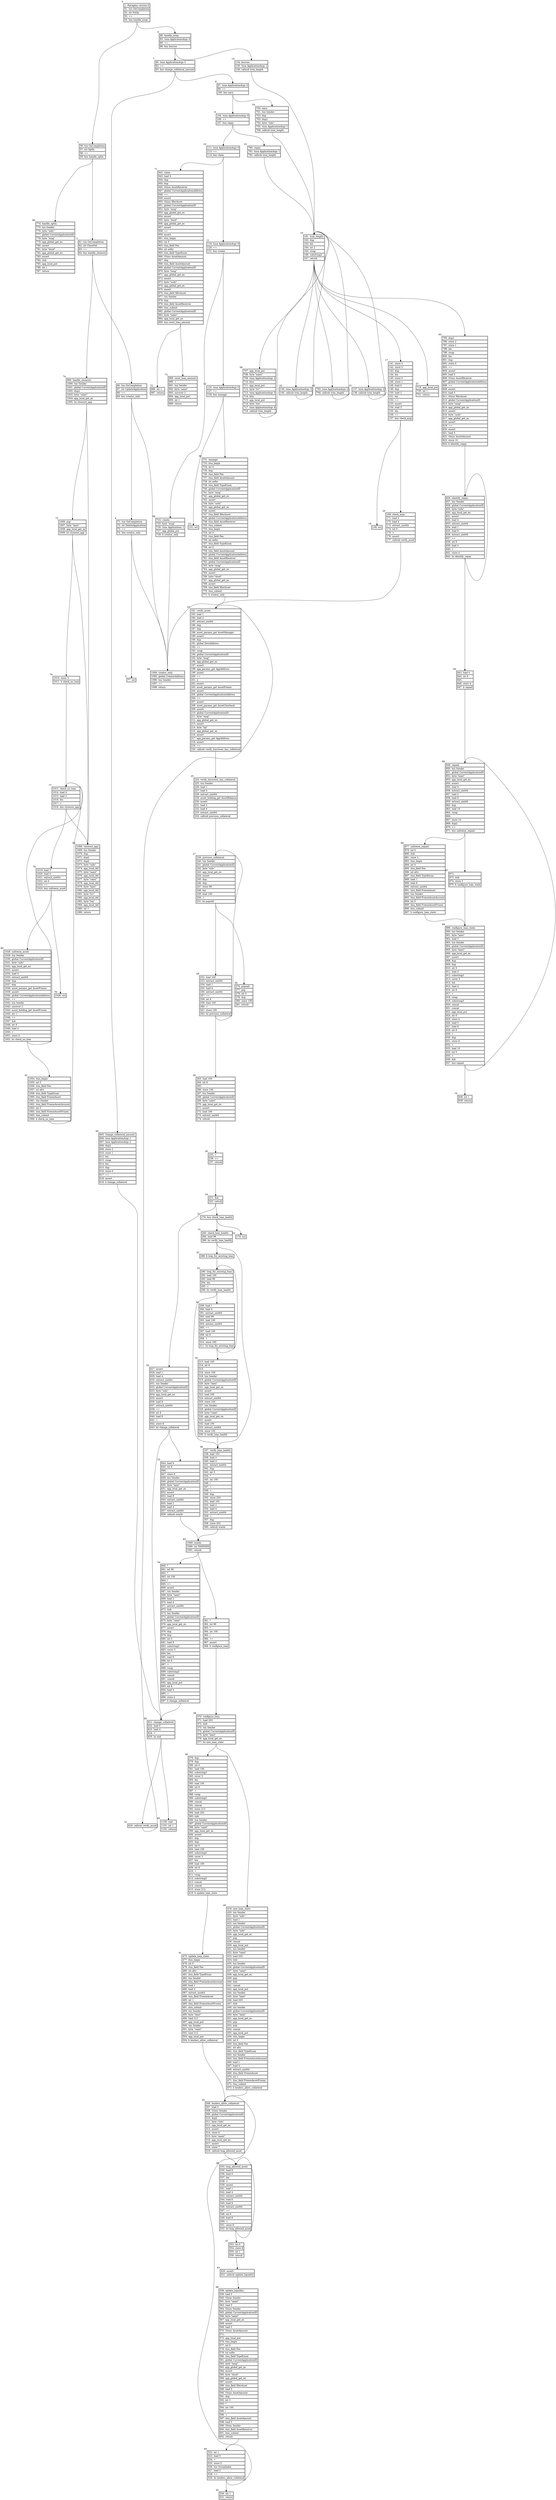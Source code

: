 digraph g{
 ranksep = 1 
 overlap = scale 
139985933080224[label=<<TABLE ALIGN="LEFT">
<TR><TD TOOLTIP="no comment for this line" HREF="bogus" ALIGN="LEFT" PORT="1">1. #pragma version 6</TD></TR>
<TR><TD TOOLTIP="no comment for this line" HREF="bogus" ALIGN="LEFT" PORT="51">51. txn OnCompletion</TD></TR>
<TR><TD TOOLTIP="no comment for this line" HREF="bogus" ALIGN="LEFT" PORT="52">52. int NoOp</TD></TR>
<TR><TD TOOLTIP="no comment for this line" HREF="bogus" ALIGN="LEFT" PORT="53">53. ==</TD></TR>
<TR><TD TOOLTIP="no comment for this line" HREF="bogus" ALIGN="LEFT" PORT="54">54. bnz handle_noop</TD></TR>
</TABLE>> labelloc=top shape=plain
 xlabel=0]139985933080224:54:s -> 139985931768400:56:n;
139985933080224:54:s -> 139985931768880:80:n;
139985931768400[label=<<TABLE ALIGN="LEFT">
<TR><TD TOOLTIP="no comment for this line" HREF="bogus" ALIGN="LEFT" PORT="56">56. txn OnCompletion</TD></TR>
<TR><TD TOOLTIP="no comment for this line" HREF="bogus" ALIGN="LEFT" PORT="57">57. int OptIn</TD></TR>
<TR><TD TOOLTIP="no comment for this line" HREF="bogus" ALIGN="LEFT" PORT="58">58. ==</TD></TR>
<TR><TD TOOLTIP="no comment for this line" HREF="bogus" ALIGN="LEFT" PORT="59">59. bnz handle_optin</TD></TR>
</TABLE>> labelloc=top shape=plain
 xlabel=1]139985931768400:59:s -> 139985931768496:61:n;
139985931768400:59:s -> 139985931753648:774:n;
139985931768496[label=<<TABLE ALIGN="LEFT">
<TR><TD TOOLTIP="no comment for this line" HREF="bogus" ALIGN="LEFT" PORT="61">61. txn OnCompletion</TD></TR>
<TR><TD TOOLTIP="no comment for this line" HREF="bogus" ALIGN="LEFT" PORT="62">62. int CloseOut</TD></TR>
<TR><TD TOOLTIP="no comment for this line" HREF="bogus" ALIGN="LEFT" PORT="63">63. ==</TD></TR>
<TR><TD TOOLTIP="no comment for this line" HREF="bogus" ALIGN="LEFT" PORT="64">64. bnz handle_closeout</TD></TR>
</TABLE>> labelloc=top shape=plain
 xlabel=2]139985931768496:64:s -> 139985931768592:66:n;
139985931768496:64:s -> 139985931754992:999:n;
139985931768592[label=<<TABLE ALIGN="LEFT">
<TR><TD TOOLTIP="no comment for this line" HREF="bogus" ALIGN="LEFT" PORT="66">66. txn OnCompletion</TD></TR>
<TR><TD TOOLTIP="no comment for this line" HREF="bogus" ALIGN="LEFT" PORT="67">67. int UpdateApplication</TD></TR>
<TR><TD TOOLTIP="no comment for this line" HREF="bogus" ALIGN="LEFT" PORT="68">68. ==</TD></TR>
<TR><TD TOOLTIP="no comment for this line" HREF="bogus" ALIGN="LEFT" PORT="69">69. bnz creator_only</TD></TR>
</TABLE>> labelloc=top shape=plain
 xlabel=3]139985931768592:69:s -> 139985931768688:71:n;
139985931768592:69:s -> 139985931817456:1094:n;
139985931768688[label=<<TABLE ALIGN="LEFT">
<TR><TD TOOLTIP="no comment for this line" HREF="bogus" ALIGN="LEFT" PORT="71">71. txn OnCompletion</TD></TR>
<TR><TD TOOLTIP="no comment for this line" HREF="bogus" ALIGN="LEFT" PORT="72">72. int DeleteApplication</TD></TR>
<TR><TD TOOLTIP="no comment for this line" HREF="bogus" ALIGN="LEFT" PORT="73">73. ==</TD></TR>
<TR><TD TOOLTIP="no comment for this line" HREF="bogus" ALIGN="LEFT" PORT="74">74. bnz creator_only</TD></TR>
</TABLE>> labelloc=top shape=plain
 xlabel=4]139985931768688:74:s -> 139985931768784:77:n;
139985931768688:74:s -> 139985931817456:1094:n;
139985931768784[label=<<TABLE ALIGN="LEFT">
<TR><TD TOOLTIP="no comment for this line" HREF="bogus" ALIGN="LEFT" PORT="77">77. err</TD></TR>
</TABLE>> labelloc=top shape=plain
 xlabel=5]139985931768880[label=<<TABLE ALIGN="LEFT">
<TR><TD TOOLTIP="no comment for this line" HREF="bogus" ALIGN="LEFT" PORT="80">80. handle_noop:</TD></TR>
<TR><TD TOOLTIP="no comment for this line" HREF="bogus" ALIGN="LEFT" PORT="83">83. txna ApplicationArgs 0</TD></TR>
<TR><TD TOOLTIP="no comment for this line" HREF="bogus" ALIGN="LEFT" PORT="85">85. ==</TD></TR>
<TR><TD TOOLTIP="no comment for this line" HREF="bogus" ALIGN="LEFT" PORT="86">86. bnz borrow</TD></TR>
</TABLE>> labelloc=top shape=plain
 xlabel=6]139985931768880:86:s -> 139985931768976:90:n;
139985931768880:86:s -> 139985931769648:134:n;
139985931768976[label=<<TABLE ALIGN="LEFT">
<TR><TD TOOLTIP="no comment for this line" HREF="bogus" ALIGN="LEFT" PORT="90">90. txna ApplicationArgs 0</TD></TR>
<TR><TD TOOLTIP="no comment for this line" HREF="bogus" ALIGN="LEFT" PORT="92">92. ==</TD></TR>
<TR><TD TOOLTIP="no comment for this line" HREF="bogus" ALIGN="LEFT" PORT="93">93. bnz change_collateral_amount</TD></TR>
</TABLE>> labelloc=top shape=plain
 xlabel=7]139985931768976:93:s -> 139985931769072:97:n;
139985931768976:93:s -> 139985931752592:605:n;
139985931769072[label=<<TABLE ALIGN="LEFT">
<TR><TD TOOLTIP="no comment for this line" HREF="bogus" ALIGN="LEFT" PORT="97">97. txna ApplicationArgs 0</TD></TR>
<TR><TD TOOLTIP="no comment for this line" HREF="bogus" ALIGN="LEFT" PORT="99">99. ==</TD></TR>
<TR><TD TOOLTIP="no comment for this line" HREF="bogus" ALIGN="LEFT" PORT="100">100. bnz earn</TD></TR>
</TABLE>> labelloc=top shape=plain
 xlabel=8]139985931769072:100:s -> 139985931769168:104:n;
139985931769072:100:s -> 139985931753168:700:n;
139985931769168[label=<<TABLE ALIGN="LEFT">
<TR><TD TOOLTIP="no comment for this line" HREF="bogus" ALIGN="LEFT" PORT="104">104. txna ApplicationArgs 0</TD></TR>
<TR><TD TOOLTIP="no comment for this line" HREF="bogus" ALIGN="LEFT" PORT="106">106. ==</TD></TR>
<TR><TD TOOLTIP="no comment for this line" HREF="bogus" ALIGN="LEFT" PORT="107">107. bnz repay</TD></TR>
</TABLE>> labelloc=top shape=plain
 xlabel=9]139985931769168:107:s -> 139985931769264:111:n;
139985931769168:107:s -> 139985931753744:790:n;
139985931769264[label=<<TABLE ALIGN="LEFT">
<TR><TD TOOLTIP="no comment for this line" HREF="bogus" ALIGN="LEFT" PORT="111">111. txna ApplicationArgs 0</TD></TR>
<TR><TD TOOLTIP="no comment for this line" HREF="bogus" ALIGN="LEFT" PORT="113">113. ==</TD></TR>
<TR><TD TOOLTIP="no comment for this line" HREF="bogus" ALIGN="LEFT" PORT="114">114. bnz claim</TD></TR>
</TABLE>> labelloc=top shape=plain
 xlabel=10]139985931769264:114:s -> 139985931769360:118:n;
139985931769264:114:s -> 139985931754704:942:n;
139985931769360[label=<<TABLE ALIGN="LEFT">
<TR><TD TOOLTIP="no comment for this line" HREF="bogus" ALIGN="LEFT" PORT="118">118. txna ApplicationArgs 0</TD></TR>
<TR><TD TOOLTIP="no comment for this line" HREF="bogus" ALIGN="LEFT" PORT="120">120. ==</TD></TR>
<TR><TD TOOLTIP="no comment for this line" HREF="bogus" ALIGN="LEFT" PORT="121">121. bnz create</TD></TR>
</TABLE>> labelloc=top shape=plain
 xlabel=11]139985931769360:121:s -> 139985931769456:125:n;
139985931769360:121:s -> 139985931753456:724:n;
139985931769456[label=<<TABLE ALIGN="LEFT">
<TR><TD TOOLTIP="no comment for this line" HREF="bogus" ALIGN="LEFT" PORT="125">125. txna ApplicationArgs 0</TD></TR>
<TR><TD TOOLTIP="no comment for this line" HREF="bogus" ALIGN="LEFT" PORT="127">127. ==</TD></TR>
<TR><TD TOOLTIP="no comment for this line" HREF="bogus" ALIGN="LEFT" PORT="128">128. bnz manage</TD></TR>
</TABLE>> labelloc=top shape=plain
 xlabel=12]139985931769456:128:s -> 139985931769552:131:n;
139985931769456:128:s -> 139985931753552:731:n;
139985931769552[label=<<TABLE ALIGN="LEFT">
<TR><TD TOOLTIP="no comment for this line" HREF="bogus" ALIGN="LEFT" PORT="131">131. err</TD></TR>
</TABLE>> labelloc=top shape=plain
 xlabel=13]139985931769648[label=<<TABLE ALIGN="LEFT">
<TR><TD TOOLTIP="no comment for this line" HREF="bogus" ALIGN="LEFT" PORT="134">134. borrow:</TD></TR>
<TR><TD TOOLTIP="// xids" HREF="bogus" ALIGN="LEFT" PORT="135">135. txna ApplicationArgs 1</TD></TR>
<TR><TD TOOLTIP="no comment for this line" HREF="bogus" ALIGN="LEFT" PORT="136">136. callsub trim_length</TD></TR>
</TABLE>> labelloc=top shape=plain
 xlabel=14]139985931769648:136:s -> 139985931770128:161:n;
139985931769744[label=<<TABLE ALIGN="LEFT">
<TR><TD TOOLTIP="// camt" HREF="bogus" ALIGN="LEFT" PORT="137">137. txna ApplicationArgs 2</TD></TR>
<TR><TD TOOLTIP="no comment for this line" HREF="bogus" ALIGN="LEFT" PORT="138">138. callsub trim_length</TD></TR>
</TABLE>> labelloc=top shape=plain
 xlabel=15]139985931769744:138:s -> 139985931770128:161:n;
139985931769840[label=<<TABLE ALIGN="LEFT">
<TR><TD TOOLTIP="// lamt" HREF="bogus" ALIGN="LEFT" PORT="139">139. txna ApplicationArgs 3</TD></TR>
<TR><TD TOOLTIP="no comment for this line" HREF="bogus" ALIGN="LEFT" PORT="140">140. callsub trim_length</TD></TR>
</TABLE>> labelloc=top shape=plain
 xlabel=16]139985931769840:140:s -> 139985931770128:161:n;
139985931769936[label=<<TABLE ALIGN="LEFT">
<TR><TD TOOLTIP="no comment for this line" HREF="bogus" ALIGN="LEFT" PORT="141">141. store 3</TD></TR>
<TR><TD TOOLTIP="no comment for this line" HREF="bogus" ALIGN="LEFT" PORT="142">142. store 2</TD></TR>
<TR><TD TOOLTIP="no comment for this line" HREF="bogus" ALIGN="LEFT" PORT="143">143. dup</TD></TR>
<TR><TD TOOLTIP="no comment for this line" HREF="bogus" ALIGN="LEFT" PORT="144">144. len</TD></TR>
<TR><TD TOOLTIP="// length of args passed" HREF="bogus" ALIGN="LEFT" PORT="145">145. store 0</TD></TR>
<TR><TD TOOLTIP="no comment for this line" HREF="bogus" ALIGN="LEFT" PORT="146">146. store 1</TD></TR>
<TR><TD TOOLTIP="// length of xids" HREF="bogus" ALIGN="LEFT" PORT="148">148. load 0</TD></TR>
<TR><TD TOOLTIP="no comment for this line" HREF="bogus" ALIGN="LEFT" PORT="149">149. dup</TD></TR>
<TR><TD TOOLTIP="// camt" HREF="bogus" ALIGN="LEFT" PORT="150">150. load 2</TD></TR>
<TR><TD TOOLTIP="no comment for this line" HREF="bogus" ALIGN="LEFT" PORT="151">151. len</TD></TR>
<TR><TD TOOLTIP="no comment for this line" HREF="bogus" ALIGN="LEFT" PORT="152">152. ==</TD></TR>
<TR><TD TOOLTIP="no comment for this line" HREF="bogus" ALIGN="LEFT" PORT="153">153. assert</TD></TR>
<TR><TD TOOLTIP="// lamt" HREF="bogus" ALIGN="LEFT" PORT="154">154. load 3</TD></TR>
<TR><TD TOOLTIP="no comment for this line" HREF="bogus" ALIGN="LEFT" PORT="155">155. len</TD></TR>
<TR><TD TOOLTIP="no comment for this line" HREF="bogus" ALIGN="LEFT" PORT="156">156. ==</TD></TR>
<TR><TD TOOLTIP="no comment for this line" HREF="bogus" ALIGN="LEFT" PORT="157">157. bnz check_args</TD></TR>
</TABLE>> labelloc=top shape=plain
 xlabel=17]139985931769936:157:s -> 139985931770032:158:n;
139985931769936:157:s -> 139985931770224:169:n;
139985931770032[label=<<TABLE ALIGN="LEFT">
<TR><TD TOOLTIP="no comment for this line" HREF="bogus" ALIGN="LEFT" PORT="158">158. err</TD></TR>
</TABLE>> labelloc=top shape=plain
 xlabel=18]139985931770128[label=<<TABLE ALIGN="LEFT">
<TR><TD TOOLTIP="no comment for this line" HREF="bogus" ALIGN="LEFT" PORT="161">161. trim_length:</TD></TR>
<TR><TD TOOLTIP="no comment for this line" HREF="bogus" ALIGN="LEFT" PORT="162">162. dup</TD></TR>
<TR><TD TOOLTIP="no comment for this line" HREF="bogus" ALIGN="LEFT" PORT="163">163. len</TD></TR>
<TR><TD TOOLTIP="no comment for this line" HREF="bogus" ALIGN="LEFT" PORT="164">164. int 2</TD></TR>
<TR><TD TOOLTIP="no comment for this line" HREF="bogus" ALIGN="LEFT" PORT="165">165. swap</TD></TR>
<TR><TD TOOLTIP="no comment for this line" HREF="bogus" ALIGN="LEFT" PORT="166">166. substring3</TD></TR>
<TR><TD TOOLTIP="no comment for this line" HREF="bogus" ALIGN="LEFT" PORT="167">167. retsub</TD></TR>
</TABLE>> labelloc=top shape=plain
 xlabel=19]139985931770128:167:s -> 139985931769744:137:n;
139985931770128:167:s -> 139985931769840:139:n;
139985931770128:167:s -> 139985931769936:141:n;
139985931770128:167:s -> 139985931753264:707:n;
139985931770128:167:s -> 139985931753360:719:n;
139985931770128:167:s -> 139985931753840:793:n;
139985931770128:167:s -> 139985931753936:795:n;
139985931770224[label=<<TABLE ALIGN="LEFT">
<TR><TD TOOLTIP="no comment for this line" HREF="bogus" ALIGN="LEFT" PORT="169">169. check_args:</TD></TR>
<TR><TD TOOLTIP="// lamt" HREF="bogus" ALIGN="LEFT" PORT="171">171. load 3</TD></TR>
<TR><TD TOOLTIP="// pointer" HREF="bogus" ALIGN="LEFT" PORT="172">172. load 4</TD></TR>
<TR><TD TOOLTIP="no comment for this line" HREF="bogus" ALIGN="LEFT" PORT="173">173. extract_uint64</TD></TR>
<TR><TD TOOLTIP="no comment for this line" HREF="bogus" ALIGN="LEFT" PORT="174">174. int 0</TD></TR>
<TR><TD TOOLTIP="no comment for this line" HREF="bogus" ALIGN="LEFT" PORT="175">175. &gt;</TD></TR>
<TR><TD TOOLTIP="no comment for this line" HREF="bogus" ALIGN="LEFT" PORT="176">176. assert</TD></TR>
<TR><TD TOOLTIP="no comment for this line" HREF="bogus" ALIGN="LEFT" PORT="177">177. callsub verify_asset</TD></TR>
</TABLE>> labelloc=top shape=plain
 xlabel=20]139985931770224:177:s -> 139985931770512:181:n;
139985931770320[label=<<TABLE ALIGN="LEFT">
<TR><TD TOOLTIP="no comment for this line" HREF="bogus" ALIGN="LEFT" PORT="178">178. bnz check_loan_health</TD></TR>
</TABLE>> labelloc=top shape=plain
 xlabel=21]139985931770320:178:s -> 139985931770416:179:n;
139985931770320:178:s -> 139985931771280:283:n;
139985931770416[label=<<TABLE ALIGN="LEFT">
<TR><TD TOOLTIP="no comment for this line" HREF="bogus" ALIGN="LEFT" PORT="179">179. err</TD></TR>
</TABLE>> labelloc=top shape=plain
 xlabel=22]139985931770512[label=<<TABLE ALIGN="LEFT">
<TR><TD TOOLTIP="no comment for this line" HREF="bogus" ALIGN="LEFT" PORT="181">181. verify_asset:</TD></TR>
<TR><TD TOOLTIP="// xids" HREF="bogus" ALIGN="LEFT" PORT="183">183. load 1</TD></TR>
<TR><TD TOOLTIP="// pointer" HREF="bogus" ALIGN="LEFT" PORT="184">184. load 4</TD></TR>
<TR><TD TOOLTIP="no comment for this line" HREF="bogus" ALIGN="LEFT" PORT="185">185. extract_uint64</TD></TR>
<TR><TD TOOLTIP="no comment for this line" HREF="bogus" ALIGN="LEFT" PORT="186">186. dup</TD></TR>
<TR><TD TOOLTIP="no comment for this line" HREF="bogus" ALIGN="LEFT" PORT="187">187. dup</TD></TR>
<TR><TD TOOLTIP="// either this contract is manager or zeroAddress for manager" HREF="bogus" ALIGN="LEFT" PORT="188">188. asset_params_get AssetManager</TD></TR>
<TR><TD TOOLTIP="no comment for this line" HREF="bogus" ALIGN="LEFT" PORT="189">189. assert</TD></TR>
<TR><TD TOOLTIP="no comment for this line" HREF="bogus" ALIGN="LEFT" PORT="190">190. dup</TD></TR>
<TR><TD TOOLTIP="no comment for this line" HREF="bogus" ALIGN="LEFT" PORT="191">191. global ZeroAddress</TD></TR>
<TR><TD TOOLTIP="no comment for this line" HREF="bogus" ALIGN="LEFT" PORT="192">192. ==</TD></TR>
<TR><TD TOOLTIP="no comment for this line" HREF="bogus" ALIGN="LEFT" PORT="193">193. swap</TD></TR>
<TR><TD TOOLTIP="no comment for this line" HREF="bogus" ALIGN="LEFT" PORT="194">194. global CurrentApplicationID</TD></TR>
<TR><TD TOOLTIP="no comment for this line" HREF="bogus" ALIGN="LEFT" PORT="195">195. byte &quot;mng&quot;</TD></TR>
<TR><TD TOOLTIP="no comment for this line" HREF="bogus" ALIGN="LEFT" PORT="196">196. app_global_get_ex</TD></TR>
<TR><TD TOOLTIP="no comment for this line" HREF="bogus" ALIGN="LEFT" PORT="197">197. assert</TD></TR>
<TR><TD TOOLTIP="no comment for this line" HREF="bogus" ALIGN="LEFT" PORT="198">198. app_params_get AppAddress</TD></TR>
<TR><TD TOOLTIP="no comment for this line" HREF="bogus" ALIGN="LEFT" PORT="199">199. assert</TD></TR>
<TR><TD TOOLTIP="no comment for this line" HREF="bogus" ALIGN="LEFT" PORT="200">200. ==</TD></TR>
<TR><TD TOOLTIP="no comment for this line" HREF="bogus" ALIGN="LEFT" PORT="201">201. ||</TD></TR>
<TR><TD TOOLTIP="no comment for this line" HREF="bogus" ALIGN="LEFT" PORT="202">202. assert</TD></TR>
<TR><TD TOOLTIP="// this contract is freeze admin" HREF="bogus" ALIGN="LEFT" PORT="203">203. asset_params_get AssetFreeze</TD></TR>
<TR><TD TOOLTIP="no comment for this line" HREF="bogus" ALIGN="LEFT" PORT="204">204. assert</TD></TR>
<TR><TD TOOLTIP="no comment for this line" HREF="bogus" ALIGN="LEFT" PORT="205">205. global CurrentApplicationAddress</TD></TR>
<TR><TD TOOLTIP="no comment for this line" HREF="bogus" ALIGN="LEFT" PORT="206">206. ==</TD></TR>
<TR><TD TOOLTIP="no comment for this line" HREF="bogus" ALIGN="LEFT" PORT="207">207. assert</TD></TR>
<TR><TD TOOLTIP="// liquidator contract is clawback admin" HREF="bogus" ALIGN="LEFT" PORT="208">208. asset_params_get AssetClawback</TD></TR>
<TR><TD TOOLTIP="no comment for this line" HREF="bogus" ALIGN="LEFT" PORT="209">209. assert</TD></TR>
<TR><TD TOOLTIP="no comment for this line" HREF="bogus" ALIGN="LEFT" PORT="210">210. global CurrentApplicationID</TD></TR>
<TR><TD TOOLTIP="no comment for this line" HREF="bogus" ALIGN="LEFT" PORT="211">211. byte &quot;mng&quot;</TD></TR>
<TR><TD TOOLTIP="no comment for this line" HREF="bogus" ALIGN="LEFT" PORT="212">212. app_global_get_ex</TD></TR>
<TR><TD TOOLTIP="no comment for this line" HREF="bogus" ALIGN="LEFT" PORT="213">213. assert</TD></TR>
<TR><TD TOOLTIP="no comment for this line" HREF="bogus" ALIGN="LEFT" PORT="214">214. byte &quot;lqt&quot;</TD></TR>
<TR><TD TOOLTIP="no comment for this line" HREF="bogus" ALIGN="LEFT" PORT="215">215. app_global_get_ex</TD></TR>
<TR><TD TOOLTIP="no comment for this line" HREF="bogus" ALIGN="LEFT" PORT="216">216. assert</TD></TR>
<TR><TD TOOLTIP="no comment for this line" HREF="bogus" ALIGN="LEFT" PORT="217">217. app_params_get AppAddress</TD></TR>
<TR><TD TOOLTIP="no comment for this line" HREF="bogus" ALIGN="LEFT" PORT="218">218. assert</TD></TR>
<TR><TD TOOLTIP="no comment for this line" HREF="bogus" ALIGN="LEFT" PORT="219">219. ==</TD></TR>
<TR><TD TOOLTIP="no comment for this line" HREF="bogus" ALIGN="LEFT" PORT="220">220. callsub verify_borrower_has_collateral</TD></TR>
</TABLE>> labelloc=top shape=plain
 xlabel=23]139985931770512:220:s -> 139985931770704:224:n;
139985931770608[label=<<TABLE ALIGN="LEFT">
<TR><TD TOOLTIP="no comment for this line" HREF="bogus" ALIGN="LEFT" PORT="221">221. &amp;&amp;</TD></TR>
<TR><TD TOOLTIP="no comment for this line" HREF="bogus" ALIGN="LEFT" PORT="222">222. retsub</TD></TR>
</TABLE>> labelloc=top shape=plain
 xlabel=24]139985931770608:222:s -> 139985931770320:178:n;
139985931770608:222:s -> 139985931752880:627:n;
139985931770704[label=<<TABLE ALIGN="LEFT">
<TR><TD TOOLTIP="no comment for this line" HREF="bogus" ALIGN="LEFT" PORT="224">224. verify_borrower_has_collateral:</TD></TR>
<TR><TD TOOLTIP="no comment for this line" HREF="bogus" ALIGN="LEFT" PORT="225">225. txn Sender</TD></TR>
<TR><TD TOOLTIP="// xids" HREF="bogus" ALIGN="LEFT" PORT="226">226. load 1</TD></TR>
<TR><TD TOOLTIP="// pointer" HREF="bogus" ALIGN="LEFT" PORT="227">227. load 4</TD></TR>
<TR><TD TOOLTIP="no comment for this line" HREF="bogus" ALIGN="LEFT" PORT="228">228. extract_uint64</TD></TR>
<TR><TD TOOLTIP="no comment for this line" HREF="bogus" ALIGN="LEFT" PORT="229">229. asset_holding_get AssetBalance</TD></TR>
<TR><TD TOOLTIP="no comment for this line" HREF="bogus" ALIGN="LEFT" PORT="230">230. assert</TD></TR>
<TR><TD TOOLTIP="// camt" HREF="bogus" ALIGN="LEFT" PORT="231">231. load 2</TD></TR>
<TR><TD TOOLTIP="// pointer" HREF="bogus" ALIGN="LEFT" PORT="232">232. load 4</TD></TR>
<TR><TD TOOLTIP="no comment for this line" HREF="bogus" ALIGN="LEFT" PORT="233">233. extract_uint64</TD></TR>
<TR><TD TOOLTIP="no comment for this line" HREF="bogus" ALIGN="LEFT" PORT="234">234. callsub previous_collateral</TD></TR>
</TABLE>> labelloc=top shape=plain
 xlabel=25]139985931770704:234:s -> 139985931770896:239:n;
139985931770800[label=<<TABLE ALIGN="LEFT">
<TR><TD TOOLTIP="no comment for this line" HREF="bogus" ALIGN="LEFT" PORT="235">235. +</TD></TR>
<TR><TD TOOLTIP="no comment for this line" HREF="bogus" ALIGN="LEFT" PORT="236">236. &gt;=</TD></TR>
<TR><TD TOOLTIP="no comment for this line" HREF="bogus" ALIGN="LEFT" PORT="237">237. retsub</TD></TR>
</TABLE>> labelloc=top shape=plain
 xlabel=26]139985931770800:237:s -> 139985931770608:221:n;
139985931770896[label=<<TABLE ALIGN="LEFT">
<TR><TD TOOLTIP="no comment for this line" HREF="bogus" ALIGN="LEFT" PORT="239">239. previous_collateral:</TD></TR>
<TR><TD TOOLTIP="no comment for this line" HREF="bogus" ALIGN="LEFT" PORT="240">240. txn Sender</TD></TR>
<TR><TD TOOLTIP="no comment for this line" HREF="bogus" ALIGN="LEFT" PORT="241">241. global CurrentApplicationID</TD></TR>
<TR><TD TOOLTIP="no comment for this line" HREF="bogus" ALIGN="LEFT" PORT="242">242. byte &quot;xids&quot;</TD></TR>
<TR><TD TOOLTIP="no comment for this line" HREF="bogus" ALIGN="LEFT" PORT="243">243. app_local_get_ex</TD></TR>
<TR><TD TOOLTIP="no comment for this line" HREF="bogus" ALIGN="LEFT" PORT="244">244. assert</TD></TR>
<TR><TD TOOLTIP="no comment for this line" HREF="bogus" ALIGN="LEFT" PORT="245">245. dup</TD></TR>
<TR><TD TOOLTIP="no comment for this line" HREF="bogus" ALIGN="LEFT" PORT="246">246. dup</TD></TR>
<TR><TD TOOLTIP="// xids local state" HREF="bogus" ALIGN="LEFT" PORT="247">247. store 99</TD></TR>
<TR><TD TOOLTIP="no comment for this line" HREF="bogus" ALIGN="LEFT" PORT="248">248. len</TD></TR>
<TR><TD TOOLTIP="// temp pointer" HREF="bogus" ALIGN="LEFT" PORT="249">249. load 100</TD></TR>
<TR><TD TOOLTIP="no comment for this line" HREF="bogus" ALIGN="LEFT" PORT="250">250. &gt;</TD></TR>
<TR><TD TOOLTIP="no comment for this line" HREF="bogus" ALIGN="LEFT" PORT="251">251. bz popcall</TD></TR>
</TABLE>> labelloc=top shape=plain
 xlabel=27]139985931770896:251:s -> 139985931770992:252:n;
139985931770896:251:s -> 139985931771184:276:n;
139985931770992[label=<<TABLE ALIGN="LEFT">
<TR><TD TOOLTIP="// temp pointer" HREF="bogus" ALIGN="LEFT" PORT="252">252. load 100</TD></TR>
<TR><TD TOOLTIP="no comment for this line" HREF="bogus" ALIGN="LEFT" PORT="253">253. extract_uint64</TD></TR>
<TR><TD TOOLTIP="// xids" HREF="bogus" ALIGN="LEFT" PORT="254">254. load 1</TD></TR>
<TR><TD TOOLTIP="// pointer" HREF="bogus" ALIGN="LEFT" PORT="255">255. load 4</TD></TR>
<TR><TD TOOLTIP="no comment for this line" HREF="bogus" ALIGN="LEFT" PORT="256">256. extract_uint64</TD></TR>
<TR><TD TOOLTIP="no comment for this line" HREF="bogus" ALIGN="LEFT" PORT="257">257. ==</TD></TR>
<TR><TD TOOLTIP="// increment pointer" HREF="bogus" ALIGN="LEFT" PORT="258">258. int 8</TD></TR>
<TR><TD TOOLTIP="// temp pointer" HREF="bogus" ALIGN="LEFT" PORT="259">259. load 100</TD></TR>
<TR><TD TOOLTIP="no comment for this line" HREF="bogus" ALIGN="LEFT" PORT="260">260. +</TD></TR>
<TR><TD TOOLTIP="no comment for this line" HREF="bogus" ALIGN="LEFT" PORT="261">261. store 100</TD></TR>
<TR><TD TOOLTIP="no comment for this line" HREF="bogus" ALIGN="LEFT" PORT="262">262. bz previous_collateral</TD></TR>
</TABLE>> labelloc=top shape=plain
 xlabel=28]139985931770992:262:s -> 139985931771088:263:n;
139985931770992:262:s -> 139985931770896:239:n;
139985931771088[label=<<TABLE ALIGN="LEFT">
<TR><TD TOOLTIP="// temp pointer" HREF="bogus" ALIGN="LEFT" PORT="263">263. load 100</TD></TR>
<TR><TD TOOLTIP="// adjust pointer" HREF="bogus" ALIGN="LEFT" PORT="264">264. int 8</TD></TR>
<TR><TD TOOLTIP="no comment for this line" HREF="bogus" ALIGN="LEFT" PORT="265">265. -</TD></TR>
<TR><TD TOOLTIP="no comment for this line" HREF="bogus" ALIGN="LEFT" PORT="266">266. store 100</TD></TR>
<TR><TD TOOLTIP="no comment for this line" HREF="bogus" ALIGN="LEFT" PORT="267">267. txn Sender</TD></TR>
<TR><TD TOOLTIP="no comment for this line" HREF="bogus" ALIGN="LEFT" PORT="268">268. global CurrentApplicationID</TD></TR>
<TR><TD TOOLTIP="no comment for this line" HREF="bogus" ALIGN="LEFT" PORT="269">269. byte &quot;camt&quot;</TD></TR>
<TR><TD TOOLTIP="no comment for this line" HREF="bogus" ALIGN="LEFT" PORT="270">270. app_local_get_ex</TD></TR>
<TR><TD TOOLTIP="no comment for this line" HREF="bogus" ALIGN="LEFT" PORT="271">271. assert</TD></TR>
<TR><TD TOOLTIP="// temp pointer" HREF="bogus" ALIGN="LEFT" PORT="272">272. load 100</TD></TR>
<TR><TD TOOLTIP="no comment for this line" HREF="bogus" ALIGN="LEFT" PORT="273">273. extract_uint64</TD></TR>
<TR><TD TOOLTIP="no comment for this line" HREF="bogus" ALIGN="LEFT" PORT="274">274. retsub</TD></TR>
</TABLE>> labelloc=top shape=plain
 xlabel=29]139985931771088:274:s -> 139985931770800:235:n;
139985931771184[label=<<TABLE ALIGN="LEFT">
<TR><TD TOOLTIP="no comment for this line" HREF="bogus" ALIGN="LEFT" PORT="276">276. popcall:</TD></TR>
<TR><TD TOOLTIP="no comment for this line" HREF="bogus" ALIGN="LEFT" PORT="277">277. pop</TD></TR>
<TR><TD TOOLTIP="no comment for this line" HREF="bogus" ALIGN="LEFT" PORT="278">278. int 0</TD></TR>
<TR><TD TOOLTIP="no comment for this line" HREF="bogus" ALIGN="LEFT" PORT="279">279. dup</TD></TR>
<TR><TD TOOLTIP="// reset temp pointer" HREF="bogus" ALIGN="LEFT" PORT="280">280. store 100</TD></TR>
<TR><TD TOOLTIP="no comment for this line" HREF="bogus" ALIGN="LEFT" PORT="281">281. retsub</TD></TR>
</TABLE>> labelloc=top shape=plain
 xlabel=30]139985931771280[label=<<TABLE ALIGN="LEFT">
<TR><TD TOOLTIP="no comment for this line" HREF="bogus" ALIGN="LEFT" PORT="283">283. check_loan_health:</TD></TR>
<TR><TD TOOLTIP="// xids local state" HREF="bogus" ALIGN="LEFT" PORT="284">284. load 99</TD></TR>
<TR><TD TOOLTIP="no comment for this line" HREF="bogus" ALIGN="LEFT" PORT="286">286. bz verify_loan_health</TD></TR>
</TABLE>> labelloc=top shape=plain
 xlabel=31]139985931771280:286:s -> 139985931771376:288:n;
139985931771280:286:s -> 139985931771760:337:n;
139985931771376[label=<<TABLE ALIGN="LEFT">
<TR><TD TOOLTIP="no comment for this line" HREF="bogus" ALIGN="LEFT" PORT="288">288. b loop_for_existing_loan</TD></TR>
</TABLE>> labelloc=top shape=plain
 xlabel=32]139985931771376:288:s -> 139985931771472:290:n;
139985931771472[label=<<TABLE ALIGN="LEFT">
<TR><TD TOOLTIP="no comment for this line" HREF="bogus" ALIGN="LEFT" PORT="290">290. loop_for_existing_loan:</TD></TR>
<TR><TD TOOLTIP="// temp pointer" HREF="bogus" ALIGN="LEFT" PORT="292">292. load 100</TD></TR>
<TR><TD TOOLTIP="// xids local state" HREF="bogus" ALIGN="LEFT" PORT="293">293. load 99</TD></TR>
<TR><TD TOOLTIP="no comment for this line" HREF="bogus" ALIGN="LEFT" PORT="294">294. len</TD></TR>
<TR><TD TOOLTIP="no comment for this line" HREF="bogus" ALIGN="LEFT" PORT="295">295. &lt;</TD></TR>
<TR><TD TOOLTIP="no comment for this line" HREF="bogus" ALIGN="LEFT" PORT="296">296. bz verify_loan_health</TD></TR>
</TABLE>> labelloc=top shape=plain
 xlabel=33]139985931771472:296:s -> 139985931771568:299:n;
139985931771472:296:s -> 139985931771760:337:n;
139985931771568[label=<<TABLE ALIGN="LEFT">
<TR><TD TOOLTIP="// xids" HREF="bogus" ALIGN="LEFT" PORT="299">299. load 1</TD></TR>
<TR><TD TOOLTIP="// pointer" HREF="bogus" ALIGN="LEFT" PORT="300">300. load 4</TD></TR>
<TR><TD TOOLTIP="no comment for this line" HREF="bogus" ALIGN="LEFT" PORT="301">301. extract_uint64</TD></TR>
<TR><TD TOOLTIP="// xids local state" HREF="bogus" ALIGN="LEFT" PORT="302">302. load 99</TD></TR>
<TR><TD TOOLTIP="// temp pointer" HREF="bogus" ALIGN="LEFT" PORT="303">303. load 100</TD></TR>
<TR><TD TOOLTIP="no comment for this line" HREF="bogus" ALIGN="LEFT" PORT="304">304. extract_uint64</TD></TR>
<TR><TD TOOLTIP="no comment for this line" HREF="bogus" ALIGN="LEFT" PORT="305">305. ==</TD></TR>
<TR><TD TOOLTIP="no comment for this line" HREF="bogus" ALIGN="LEFT" PORT="307">307. load 100</TD></TR>
<TR><TD TOOLTIP="no comment for this line" HREF="bogus" ALIGN="LEFT" PORT="308">308. int 8</TD></TR>
<TR><TD TOOLTIP="no comment for this line" HREF="bogus" ALIGN="LEFT" PORT="309">309. +</TD></TR>
<TR><TD TOOLTIP="no comment for this line" HREF="bogus" ALIGN="LEFT" PORT="310">310. store 100</TD></TR>
<TR><TD TOOLTIP="no comment for this line" HREF="bogus" ALIGN="LEFT" PORT="311">311. bz loop_for_existing_loan</TD></TR>
</TABLE>> labelloc=top shape=plain
 xlabel=34]139985931771568:311:s -> 139985931771664:313:n;
139985931771568:311:s -> 139985931771472:290:n;
139985931771664[label=<<TABLE ALIGN="LEFT">
<TR><TD TOOLTIP="no comment for this line" HREF="bogus" ALIGN="LEFT" PORT="313">313. load 100</TD></TR>
<TR><TD TOOLTIP="no comment for this line" HREF="bogus" ALIGN="LEFT" PORT="314">314. int 8</TD></TR>
<TR><TD TOOLTIP="no comment for this line" HREF="bogus" ALIGN="LEFT" PORT="315">315. -</TD></TR>
<TR><TD TOOLTIP="no comment for this line" HREF="bogus" ALIGN="LEFT" PORT="316">316. store 100</TD></TR>
<TR><TD TOOLTIP="no comment for this line" HREF="bogus" ALIGN="LEFT" PORT="318">318. txn Sender</TD></TR>
<TR><TD TOOLTIP="no comment for this line" HREF="bogus" ALIGN="LEFT" PORT="319">319. global CurrentApplicationID</TD></TR>
<TR><TD TOOLTIP="no comment for this line" HREF="bogus" ALIGN="LEFT" PORT="320">320. byte &quot;lamt&quot;</TD></TR>
<TR><TD TOOLTIP="no comment for this line" HREF="bogus" ALIGN="LEFT" PORT="321">321. app_local_get_ex</TD></TR>
<TR><TD TOOLTIP="no comment for this line" HREF="bogus" ALIGN="LEFT" PORT="322">322. assert</TD></TR>
<TR><TD TOOLTIP="// temp pointer" HREF="bogus" ALIGN="LEFT" PORT="323">323. load 100</TD></TR>
<TR><TD TOOLTIP="no comment for this line" HREF="bogus" ALIGN="LEFT" PORT="324">324. extract_uint64</TD></TR>
<TR><TD TOOLTIP="// lamt local state" HREF="bogus" ALIGN="LEFT" PORT="325">325. store 103</TD></TR>
<TR><TD TOOLTIP="no comment for this line" HREF="bogus" ALIGN="LEFT" PORT="327">327. txn Sender</TD></TR>
<TR><TD TOOLTIP="no comment for this line" HREF="bogus" ALIGN="LEFT" PORT="328">328. global CurrentApplicationID</TD></TR>
<TR><TD TOOLTIP="no comment for this line" HREF="bogus" ALIGN="LEFT" PORT="329">329. byte &quot;camt&quot;</TD></TR>
<TR><TD TOOLTIP="no comment for this line" HREF="bogus" ALIGN="LEFT" PORT="330">330. app_local_get_ex</TD></TR>
<TR><TD TOOLTIP="no comment for this line" HREF="bogus" ALIGN="LEFT" PORT="331">331. assert</TD></TR>
<TR><TD TOOLTIP="// temp pointer" HREF="bogus" ALIGN="LEFT" PORT="332">332. load 100</TD></TR>
<TR><TD TOOLTIP="no comment for this line" HREF="bogus" ALIGN="LEFT" PORT="333">333. extract_uint64</TD></TR>
<TR><TD TOOLTIP="// camt local state" HREF="bogus" ALIGN="LEFT" PORT="334">334. store 102</TD></TR>
<TR><TD TOOLTIP="no comment for this line" HREF="bogus" ALIGN="LEFT" PORT="335">335. b verify_loan_health</TD></TR>
</TABLE>> labelloc=top shape=plain
 xlabel=35]139985931771664:335:s -> 139985931771760:337:n;
139985931771760[label=<<TABLE ALIGN="LEFT">
<TR><TD TOOLTIP="no comment for this line" HREF="bogus" ALIGN="LEFT" PORT="337">337. verify_loan_health:</TD></TR>
<TR><TD TOOLTIP="// lamt local state" HREF="bogus" ALIGN="LEFT" PORT="338">338. load 103</TD></TR>
<TR><TD TOOLTIP="// lamt" HREF="bogus" ALIGN="LEFT" PORT="339">339. load 3</TD></TR>
<TR><TD TOOLTIP="// pointer" HREF="bogus" ALIGN="LEFT" PORT="340">340. load 4</TD></TR>
<TR><TD TOOLTIP="no comment for this line" HREF="bogus" ALIGN="LEFT" PORT="341">341. extract_uint64</TD></TR>
<TR><TD TOOLTIP="no comment for this line" HREF="bogus" ALIGN="LEFT" PORT="342">342. dup</TD></TR>
<TR><TD TOOLTIP="// 3% fee included" HREF="bogus" ALIGN="LEFT" PORT="343">343. int 3</TD></TR>
<TR><TD TOOLTIP="no comment for this line" HREF="bogus" ALIGN="LEFT" PORT="344">344. *</TD></TR>
<TR><TD TOOLTIP="no comment for this line" HREF="bogus" ALIGN="LEFT" PORT="345">345. int 100</TD></TR>
<TR><TD TOOLTIP="no comment for this line" HREF="bogus" ALIGN="LEFT" PORT="346">346. /</TD></TR>
<TR><TD TOOLTIP="no comment for this line" HREF="bogus" ALIGN="LEFT" PORT="347">347. +</TD></TR>
<TR><TD TOOLTIP="no comment for this line" HREF="bogus" ALIGN="LEFT" PORT="348">348. +</TD></TR>
<TR><TD TOOLTIP="no comment for this line" HREF="bogus" ALIGN="LEFT" PORT="349">349. dup</TD></TR>
<TR><TD TOOLTIP="// new lamt change at pointer" HREF="bogus" ALIGN="LEFT" PORT="350">350. store 203</TD></TR>
<TR><TD TOOLTIP="// camt local state" HREF="bogus" ALIGN="LEFT" PORT="352">352. load 102</TD></TR>
<TR><TD TOOLTIP="// camt" HREF="bogus" ALIGN="LEFT" PORT="353">353. load 2</TD></TR>
<TR><TD TOOLTIP="// pointer" HREF="bogus" ALIGN="LEFT" PORT="354">354. load 4</TD></TR>
<TR><TD TOOLTIP="no comment for this line" HREF="bogus" ALIGN="LEFT" PORT="355">355. extract_uint64</TD></TR>
<TR><TD TOOLTIP="no comment for this line" HREF="bogus" ALIGN="LEFT" PORT="356">356. +</TD></TR>
<TR><TD TOOLTIP="no comment for this line" HREF="bogus" ALIGN="LEFT" PORT="357">357. dup</TD></TR>
<TR><TD TOOLTIP="// new camt change at pointer" HREF="bogus" ALIGN="LEFT" PORT="358">358. store 202</TD></TR>
<TR><TD TOOLTIP="no comment for this line" HREF="bogus" ALIGN="LEFT" PORT="360">360. callsub oracle</TD></TR>
</TABLE>> labelloc=top shape=plain
 xlabel=36]139985931771760:360:s -> 139985931817360:1089:n;
139985931771856[label=<<TABLE ALIGN="LEFT">
<TR><TD TOOLTIP="no comment for this line" HREF="bogus" ALIGN="LEFT" PORT="361">361. *</TD></TR>
<TR><TD TOOLTIP="// 90% of collateral" HREF="bogus" ALIGN="LEFT" PORT="362">362. int 90</TD></TR>
<TR><TD TOOLTIP="no comment for this line" HREF="bogus" ALIGN="LEFT" PORT="363">363. *</TD></TR>
<TR><TD TOOLTIP="no comment for this line" HREF="bogus" ALIGN="LEFT" PORT="364">364. int 100</TD></TR>
<TR><TD TOOLTIP="no comment for this line" HREF="bogus" ALIGN="LEFT" PORT="365">365. /</TD></TR>
<TR><TD TOOLTIP="no comment for this line" HREF="bogus" ALIGN="LEFT" PORT="366">366. &lt;=</TD></TR>
<TR><TD TOOLTIP="no comment for this line" HREF="bogus" ALIGN="LEFT" PORT="367">367. assert</TD></TR>
<TR><TD TOOLTIP="no comment for this line" HREF="bogus" ALIGN="LEFT" PORT="368">368. b configure_loan</TD></TR>
</TABLE>> labelloc=top shape=plain
 xlabel=37]139985931771856:368:s -> 139985931751536:370:n;
139985931751536[label=<<TABLE ALIGN="LEFT">
<TR><TD TOOLTIP="no comment for this line" HREF="bogus" ALIGN="LEFT" PORT="370">370. configure_loan:</TD></TR>
<TR><TD TOOLTIP="// new lamt change at pointer" HREF="bogus" ALIGN="LEFT" PORT="371">371. load 203</TD></TR>
<TR><TD TOOLTIP="no comment for this line" HREF="bogus" ALIGN="LEFT" PORT="372">372. itob</TD></TR>
<TR><TD TOOLTIP="no comment for this line" HREF="bogus" ALIGN="LEFT" PORT="373">373. txn Sender</TD></TR>
<TR><TD TOOLTIP="no comment for this line" HREF="bogus" ALIGN="LEFT" PORT="374">374. global CurrentApplicationID</TD></TR>
<TR><TD TOOLTIP="no comment for this line" HREF="bogus" ALIGN="LEFT" PORT="375">375. byte &quot;lamt&quot;</TD></TR>
<TR><TD TOOLTIP="no comment for this line" HREF="bogus" ALIGN="LEFT" PORT="376">376. app_local_get_ex</TD></TR>
<TR><TD TOOLTIP="no comment for this line" HREF="bogus" ALIGN="LEFT" PORT="377">377. bz new_loan_state</TD></TR>
</TABLE>> labelloc=top shape=plain
 xlabel=38]139985931751536:377:s -> 139985931751632:378:n;
139985931751536:377:s -> 139985931751728:418:n;
139985931751632[label=<<TABLE ALIGN="LEFT">
<TR><TD TOOLTIP="no comment for this line" HREF="bogus" ALIGN="LEFT" PORT="378">378. dup</TD></TR>
<TR><TD TOOLTIP="no comment for this line" HREF="bogus" ALIGN="LEFT" PORT="379">379. dup</TD></TR>
<TR><TD TOOLTIP="no comment for this line" HREF="bogus" ALIGN="LEFT" PORT="380">380. int 0</TD></TR>
<TR><TD TOOLTIP="// temp pointer" HREF="bogus" ALIGN="LEFT" PORT="381">381. load 100</TD></TR>
<TR><TD TOOLTIP="no comment for this line" HREF="bogus" ALIGN="LEFT" PORT="382">382. substring3</TD></TR>
<TR><TD TOOLTIP="no comment for this line" HREF="bogus" ALIGN="LEFT" PORT="383">383. cover 3</TD></TR>
<TR><TD TOOLTIP="no comment for this line" HREF="bogus" ALIGN="LEFT" PORT="384">384. len</TD></TR>
<TR><TD TOOLTIP="no comment for this line" HREF="bogus" ALIGN="LEFT" PORT="385">385. load 100</TD></TR>
<TR><TD TOOLTIP="no comment for this line" HREF="bogus" ALIGN="LEFT" PORT="386">386. int 8</TD></TR>
<TR><TD TOOLTIP="no comment for this line" HREF="bogus" ALIGN="LEFT" PORT="387">387. +</TD></TR>
<TR><TD TOOLTIP="no comment for this line" HREF="bogus" ALIGN="LEFT" PORT="388">388. swap</TD></TR>
<TR><TD TOOLTIP="no comment for this line" HREF="bogus" ALIGN="LEFT" PORT="389">389. substring3</TD></TR>
<TR><TD TOOLTIP="no comment for this line" HREF="bogus" ALIGN="LEFT" PORT="390">390. concat</TD></TR>
<TR><TD TOOLTIP="no comment for this line" HREF="bogus" ALIGN="LEFT" PORT="391">391. concat</TD></TR>
<TR><TD TOOLTIP="// updated lamt for local state" HREF="bogus" ALIGN="LEFT" PORT="392">392. store 213</TD></TR>
<TR><TD TOOLTIP="// new camt change at pointer" HREF="bogus" ALIGN="LEFT" PORT="394">394. load 202</TD></TR>
<TR><TD TOOLTIP="no comment for this line" HREF="bogus" ALIGN="LEFT" PORT="395">395. itob</TD></TR>
<TR><TD TOOLTIP="no comment for this line" HREF="bogus" ALIGN="LEFT" PORT="396">396. txn Sender</TD></TR>
<TR><TD TOOLTIP="no comment for this line" HREF="bogus" ALIGN="LEFT" PORT="397">397. global CurrentApplicationID</TD></TR>
<TR><TD TOOLTIP="no comment for this line" HREF="bogus" ALIGN="LEFT" PORT="398">398. byte &quot;camt&quot;</TD></TR>
<TR><TD TOOLTIP="no comment for this line" HREF="bogus" ALIGN="LEFT" PORT="399">399. app_local_get_ex</TD></TR>
<TR><TD TOOLTIP="no comment for this line" HREF="bogus" ALIGN="LEFT" PORT="400">400. assert</TD></TR>
<TR><TD TOOLTIP="no comment for this line" HREF="bogus" ALIGN="LEFT" PORT="401">401. dup</TD></TR>
<TR><TD TOOLTIP="no comment for this line" HREF="bogus" ALIGN="LEFT" PORT="402">402. dup</TD></TR>
<TR><TD TOOLTIP="no comment for this line" HREF="bogus" ALIGN="LEFT" PORT="403">403. int 0</TD></TR>
<TR><TD TOOLTIP="// temp pointer" HREF="bogus" ALIGN="LEFT" PORT="404">404. load 100</TD></TR>
<TR><TD TOOLTIP="no comment for this line" HREF="bogus" ALIGN="LEFT" PORT="405">405. substring3</TD></TR>
<TR><TD TOOLTIP="no comment for this line" HREF="bogus" ALIGN="LEFT" PORT="406">406. cover 3</TD></TR>
<TR><TD TOOLTIP="no comment for this line" HREF="bogus" ALIGN="LEFT" PORT="407">407. len</TD></TR>
<TR><TD TOOLTIP="no comment for this line" HREF="bogus" ALIGN="LEFT" PORT="408">408. load 100</TD></TR>
<TR><TD TOOLTIP="no comment for this line" HREF="bogus" ALIGN="LEFT" PORT="409">409. int 8</TD></TR>
<TR><TD TOOLTIP="no comment for this line" HREF="bogus" ALIGN="LEFT" PORT="410">410. +</TD></TR>
<TR><TD TOOLTIP="no comment for this line" HREF="bogus" ALIGN="LEFT" PORT="411">411. swap</TD></TR>
<TR><TD TOOLTIP="no comment for this line" HREF="bogus" ALIGN="LEFT" PORT="412">412. substring3</TD></TR>
<TR><TD TOOLTIP="no comment for this line" HREF="bogus" ALIGN="LEFT" PORT="413">413. concat</TD></TR>
<TR><TD TOOLTIP="no comment for this line" HREF="bogus" ALIGN="LEFT" PORT="414">414. concat</TD></TR>
<TR><TD TOOLTIP="// updated camt for local state" HREF="bogus" ALIGN="LEFT" PORT="415">415. store 212</TD></TR>
<TR><TD TOOLTIP="no comment for this line" HREF="bogus" ALIGN="LEFT" PORT="416">416. b update_loan_state</TD></TR>
</TABLE>> labelloc=top shape=plain
 xlabel=39]139985931751632:416:s -> 139985931751824:475:n;
139985931751728[label=<<TABLE ALIGN="LEFT">
<TR><TD TOOLTIP="no comment for this line" HREF="bogus" ALIGN="LEFT" PORT="418">418. new_loan_state:</TD></TR>
<TR><TD TOOLTIP="no comment for this line" HREF="bogus" ALIGN="LEFT" PORT="420">420. txn Sender</TD></TR>
<TR><TD TOOLTIP="no comment for this line" HREF="bogus" ALIGN="LEFT" PORT="421">421. byte &quot;xids&quot;</TD></TR>
<TR><TD TOOLTIP="no comment for this line" HREF="bogus" ALIGN="LEFT" PORT="422">422. load 1</TD></TR>
<TR><TD TOOLTIP="no comment for this line" HREF="bogus" ALIGN="LEFT" PORT="423">423. txn Sender</TD></TR>
<TR><TD TOOLTIP="no comment for this line" HREF="bogus" ALIGN="LEFT" PORT="424">424. global CurrentApplicationID</TD></TR>
<TR><TD TOOLTIP="no comment for this line" HREF="bogus" ALIGN="LEFT" PORT="425">425. byte &quot;xids&quot;</TD></TR>
<TR><TD TOOLTIP="no comment for this line" HREF="bogus" ALIGN="LEFT" PORT="426">426. app_local_get_ex</TD></TR>
<TR><TD TOOLTIP="no comment for this line" HREF="bogus" ALIGN="LEFT" PORT="427">427. pop</TD></TR>
<TR><TD TOOLTIP="no comment for this line" HREF="bogus" ALIGN="LEFT" PORT="428">428. concat</TD></TR>
<TR><TD TOOLTIP="no comment for this line" HREF="bogus" ALIGN="LEFT" PORT="429">429. app_local_put</TD></TR>
<TR><TD TOOLTIP="no comment for this line" HREF="bogus" ALIGN="LEFT" PORT="431">431. txn Sender</TD></TR>
<TR><TD TOOLTIP="no comment for this line" HREF="bogus" ALIGN="LEFT" PORT="432">432. byte &quot;camt&quot;</TD></TR>
<TR><TD TOOLTIP="// new camt" HREF="bogus" ALIGN="LEFT" PORT="433">433. load 202</TD></TR>
<TR><TD TOOLTIP="no comment for this line" HREF="bogus" ALIGN="LEFT" PORT="434">434. itob</TD></TR>
<TR><TD TOOLTIP="no comment for this line" HREF="bogus" ALIGN="LEFT" PORT="435">435. txn Sender</TD></TR>
<TR><TD TOOLTIP="no comment for this line" HREF="bogus" ALIGN="LEFT" PORT="436">436. global CurrentApplicationID</TD></TR>
<TR><TD TOOLTIP="no comment for this line" HREF="bogus" ALIGN="LEFT" PORT="437">437. byte &quot;camt&quot;</TD></TR>
<TR><TD TOOLTIP="no comment for this line" HREF="bogus" ALIGN="LEFT" PORT="438">438. app_local_get_ex</TD></TR>
<TR><TD TOOLTIP="no comment for this line" HREF="bogus" ALIGN="LEFT" PORT="439">439. pop</TD></TR>
<TR><TD TOOLTIP="no comment for this line" HREF="bogus" ALIGN="LEFT" PORT="440">440. itob</TD></TR>
<TR><TD TOOLTIP="no comment for this line" HREF="bogus" ALIGN="LEFT" PORT="441">441. concat</TD></TR>
<TR><TD TOOLTIP="no comment for this line" HREF="bogus" ALIGN="LEFT" PORT="442">442. app_local_put</TD></TR>
<TR><TD TOOLTIP="no comment for this line" HREF="bogus" ALIGN="LEFT" PORT="444">444. txn Sender</TD></TR>
<TR><TD TOOLTIP="no comment for this line" HREF="bogus" ALIGN="LEFT" PORT="445">445. byte &quot;lamt&quot;</TD></TR>
<TR><TD TOOLTIP="// new lamt" HREF="bogus" ALIGN="LEFT" PORT="446">446. load 203</TD></TR>
<TR><TD TOOLTIP="no comment for this line" HREF="bogus" ALIGN="LEFT" PORT="447">447. itob</TD></TR>
<TR><TD TOOLTIP="no comment for this line" HREF="bogus" ALIGN="LEFT" PORT="448">448. txn Sender</TD></TR>
<TR><TD TOOLTIP="no comment for this line" HREF="bogus" ALIGN="LEFT" PORT="449">449. global CurrentApplicationID</TD></TR>
<TR><TD TOOLTIP="no comment for this line" HREF="bogus" ALIGN="LEFT" PORT="450">450. byte &quot;lamt&quot;</TD></TR>
<TR><TD TOOLTIP="no comment for this line" HREF="bogus" ALIGN="LEFT" PORT="451">451. app_local_get_ex</TD></TR>
<TR><TD TOOLTIP="no comment for this line" HREF="bogus" ALIGN="LEFT" PORT="452">452. pop</TD></TR>
<TR><TD TOOLTIP="no comment for this line" HREF="bogus" ALIGN="LEFT" PORT="453">453. itob</TD></TR>
<TR><TD TOOLTIP="no comment for this line" HREF="bogus" ALIGN="LEFT" PORT="454">454. concat</TD></TR>
<TR><TD TOOLTIP="no comment for this line" HREF="bogus" ALIGN="LEFT" PORT="455">455. app_local_put</TD></TR>
<TR><TD TOOLTIP="no comment for this line" HREF="bogus" ALIGN="LEFT" PORT="458">458. itxn_begin</TD></TR>
<TR><TD TOOLTIP="no comment for this line" HREF="bogus" ALIGN="LEFT" PORT="459">459. int 0</TD></TR>
<TR><TD TOOLTIP="no comment for this line" HREF="bogus" ALIGN="LEFT" PORT="460">460. itxn_field Fee</TD></TR>
<TR><TD TOOLTIP="no comment for this line" HREF="bogus" ALIGN="LEFT" PORT="461">461. int afrz</TD></TR>
<TR><TD TOOLTIP="no comment for this line" HREF="bogus" ALIGN="LEFT" PORT="462">462. itxn_field TypeEnum</TD></TR>
<TR><TD TOOLTIP="no comment for this line" HREF="bogus" ALIGN="LEFT" PORT="463">463. txn Sender</TD></TR>
<TR><TD TOOLTIP="no comment for this line" HREF="bogus" ALIGN="LEFT" PORT="464">464. itxn_field FreezeAssetAccount</TD></TR>
<TR><TD TOOLTIP="// xids" HREF="bogus" ALIGN="LEFT" PORT="466">466. load 1</TD></TR>
<TR><TD TOOLTIP="// pointer" HREF="bogus" ALIGN="LEFT" PORT="467">467. load 4</TD></TR>
<TR><TD TOOLTIP="no comment for this line" HREF="bogus" ALIGN="LEFT" PORT="468">468. extract_uint64</TD></TR>
<TR><TD TOOLTIP="no comment for this line" HREF="bogus" ALIGN="LEFT" PORT="469">469. itxn_field FreezeAsset</TD></TR>
<TR><TD TOOLTIP="//set frozen status to true" HREF="bogus" ALIGN="LEFT" PORT="470">470. int 1</TD></TR>
<TR><TD TOOLTIP="no comment for this line" HREF="bogus" ALIGN="LEFT" PORT="471">471. itxn_field FreezeAssetFrozen</TD></TR>
<TR><TD TOOLTIP="// this is an atomic inner transaction" HREF="bogus" ALIGN="LEFT" PORT="472">472. itxn_submit</TD></TR>
<TR><TD TOOLTIP="no comment for this line" HREF="bogus" ALIGN="LEFT" PORT="473">473. b lenders_allow_collateral</TD></TR>
</TABLE>> labelloc=top shape=plain
 xlabel=40]139985931751728:473:s -> 139985931751920:506:n;
139985931751824[label=<<TABLE ALIGN="LEFT">
<TR><TD TOOLTIP="no comment for this line" HREF="bogus" ALIGN="LEFT" PORT="475">475. update_loan_state:</TD></TR>
<TR><TD TOOLTIP="no comment for this line" HREF="bogus" ALIGN="LEFT" PORT="477">477. itxn_begin</TD></TR>
<TR><TD TOOLTIP="no comment for this line" HREF="bogus" ALIGN="LEFT" PORT="478">478. int 0</TD></TR>
<TR><TD TOOLTIP="no comment for this line" HREF="bogus" ALIGN="LEFT" PORT="479">479. itxn_field Fee</TD></TR>
<TR><TD TOOLTIP="no comment for this line" HREF="bogus" ALIGN="LEFT" PORT="480">480. int afrz</TD></TR>
<TR><TD TOOLTIP="no comment for this line" HREF="bogus" ALIGN="LEFT" PORT="481">481. itxn_field TypeEnum</TD></TR>
<TR><TD TOOLTIP="no comment for this line" HREF="bogus" ALIGN="LEFT" PORT="482">482. txn Sender</TD></TR>
<TR><TD TOOLTIP="no comment for this line" HREF="bogus" ALIGN="LEFT" PORT="483">483. itxn_field FreezeAssetAccount</TD></TR>
<TR><TD TOOLTIP="// xids" HREF="bogus" ALIGN="LEFT" PORT="485">485. load 1</TD></TR>
<TR><TD TOOLTIP="// pointer" HREF="bogus" ALIGN="LEFT" PORT="486">486. load 4</TD></TR>
<TR><TD TOOLTIP="no comment for this line" HREF="bogus" ALIGN="LEFT" PORT="487">487. extract_uint64</TD></TR>
<TR><TD TOOLTIP="no comment for this line" HREF="bogus" ALIGN="LEFT" PORT="488">488. itxn_field FreezeAsset</TD></TR>
<TR><TD TOOLTIP="//set frozen status to true" HREF="bogus" ALIGN="LEFT" PORT="489">489. int 1</TD></TR>
<TR><TD TOOLTIP="no comment for this line" HREF="bogus" ALIGN="LEFT" PORT="490">490. itxn_field FreezeAssetFrozen</TD></TR>
<TR><TD TOOLTIP="// this is an atomic inner transaction" HREF="bogus" ALIGN="LEFT" PORT="491">491. itxn_submit</TD></TR>
<TR><TD TOOLTIP="no comment for this line" HREF="bogus" ALIGN="LEFT" PORT="494">494. txn Sender</TD></TR>
<TR><TD TOOLTIP="no comment for this line" HREF="bogus" ALIGN="LEFT" PORT="495">495. byte &quot;lamt&quot;</TD></TR>
<TR><TD TOOLTIP="no comment for this line" HREF="bogus" ALIGN="LEFT" PORT="496">496. load 213</TD></TR>
<TR><TD TOOLTIP="no comment for this line" HREF="bogus" ALIGN="LEFT" PORT="497">497. app_local_put</TD></TR>
<TR><TD TOOLTIP="no comment for this line" HREF="bogus" ALIGN="LEFT" PORT="500">500. txn Sender</TD></TR>
<TR><TD TOOLTIP="no comment for this line" HREF="bogus" ALIGN="LEFT" PORT="501">501. byte &quot;camt&quot;</TD></TR>
<TR><TD TOOLTIP="no comment for this line" HREF="bogus" ALIGN="LEFT" PORT="502">502. load 212</TD></TR>
<TR><TD TOOLTIP="no comment for this line" HREF="bogus" ALIGN="LEFT" PORT="503">503. app_local_put</TD></TR>
<TR><TD TOOLTIP="no comment for this line" HREF="bogus" ALIGN="LEFT" PORT="504">504. b lenders_allow_collateral</TD></TR>
</TABLE>> labelloc=top shape=plain
 xlabel=41]139985931751824:504:s -> 139985931751920:506:n;
139985931751920[label=<<TABLE ALIGN="LEFT">
<TR><TD TOOLTIP="no comment for this line" HREF="bogus" ALIGN="LEFT" PORT="506">506. lenders_allow_collateral:</TD></TR>
<TR><TD TOOLTIP="// lender" HREF="bogus" ALIGN="LEFT" PORT="507">507. load 5</TD></TR>
<TR><TD TOOLTIP="no comment for this line" HREF="bogus" ALIGN="LEFT" PORT="508">508. Gtxns Sender</TD></TR>
<TR><TD TOOLTIP="no comment for this line" HREF="bogus" ALIGN="LEFT" PORT="509">509. global CurrentApplicationID</TD></TR>
<TR><TD TOOLTIP="no comment for this line" HREF="bogus" ALIGN="LEFT" PORT="510">510. dup2</TD></TR>
<TR><TD TOOLTIP="no comment for this line" HREF="bogus" ALIGN="LEFT" PORT="511">511. byte &quot;xids&quot;</TD></TR>
<TR><TD TOOLTIP="no comment for this line" HREF="bogus" ALIGN="LEFT" PORT="512">512. app_local_get_ex</TD></TR>
<TR><TD TOOLTIP="no comment for this line" HREF="bogus" ALIGN="LEFT" PORT="513">513. assert</TD></TR>
<TR><TD TOOLTIP="// xids of lender" HREF="bogus" ALIGN="LEFT" PORT="514">514. store 6</TD></TR>
<TR><TD TOOLTIP="no comment for this line" HREF="bogus" ALIGN="LEFT" PORT="515">515. byte &quot;aamt&quot;</TD></TR>
<TR><TD TOOLTIP="no comment for this line" HREF="bogus" ALIGN="LEFT" PORT="516">516. app_local_get_ex</TD></TR>
<TR><TD TOOLTIP="no comment for this line" HREF="bogus" ALIGN="LEFT" PORT="517">517. assert</TD></TR>
<TR><TD TOOLTIP="// aamt of lender" HREF="bogus" ALIGN="LEFT" PORT="518">518. store 7</TD></TR>
<TR><TD TOOLTIP="no comment for this line" HREF="bogus" ALIGN="LEFT" PORT="519">519. callsub loop_allowed_asset</TD></TR>
</TABLE>> labelloc=top shape=plain
 xlabel=42]139985931751920:519:s -> 139985931752304:533:n;
139985931752016[label=<<TABLE ALIGN="LEFT">
<TR><TD TOOLTIP="no comment for this line" HREF="bogus" ALIGN="LEFT" PORT="520">520. assert</TD></TR>
<TR><TD TOOLTIP="no comment for this line" HREF="bogus" ALIGN="LEFT" PORT="521">521. callsub update_liquidity</TD></TR>
</TABLE>> labelloc=top shape=plain
 xlabel=43]139985931752016:521:s -> 139985931752496:558:n;
139985931752112[label=<<TABLE ALIGN="LEFT">
<TR><TD TOOLTIP="no comment for this line" HREF="bogus" ALIGN="LEFT" PORT="522">522. int 1</TD></TR>
<TR><TD TOOLTIP="// lender" HREF="bogus" ALIGN="LEFT" PORT="523">523. load 5</TD></TR>
<TR><TD TOOLTIP="no comment for this line" HREF="bogus" ALIGN="LEFT" PORT="524">524. +</TD></TR>
<TR><TD TOOLTIP="// lender" HREF="bogus" ALIGN="LEFT" PORT="525">525. store 5</TD></TR>
<TR><TD TOOLTIP="no comment for this line" HREF="bogus" ALIGN="LEFT" PORT="526">526. txn GroupIndex</TD></TR>
<TR><TD TOOLTIP="// lender" HREF="bogus" ALIGN="LEFT" PORT="527">527. load 5</TD></TR>
<TR><TD TOOLTIP="no comment for this line" HREF="bogus" ALIGN="LEFT" PORT="528">528. ==</TD></TR>
<TR><TD TOOLTIP="no comment for this line" HREF="bogus" ALIGN="LEFT" PORT="529">529. bz lenders_allow_collateral</TD></TR>
</TABLE>> labelloc=top shape=plain
 xlabel=44]139985931752112:529:s -> 139985931752208:530:n;
139985931752112:529:s -> 139985931751920:506:n;
139985931752208[label=<<TABLE ALIGN="LEFT">
<TR><TD TOOLTIP="no comment for this line" HREF="bogus" ALIGN="LEFT" PORT="530">530. int 1</TD></TR>
<TR><TD TOOLTIP="no comment for this line" HREF="bogus" ALIGN="LEFT" PORT="531">531. return</TD></TR>
</TABLE>> labelloc=top shape=plain
 xlabel=45]139985931752304[label=<<TABLE ALIGN="LEFT">
<TR><TD TOOLTIP="no comment for this line" HREF="bogus" ALIGN="LEFT" PORT="533">533. loop_allowed_asset:</TD></TR>
<TR><TD TOOLTIP="// temp lender pointer" HREF="bogus" ALIGN="LEFT" PORT="535">535. load 8</TD></TR>
<TR><TD TOOLTIP="// xids of lender" HREF="bogus" ALIGN="LEFT" PORT="536">536. load 6</TD></TR>
<TR><TD TOOLTIP="no comment for this line" HREF="bogus" ALIGN="LEFT" PORT="537">537. len</TD></TR>
<TR><TD TOOLTIP="no comment for this line" HREF="bogus" ALIGN="LEFT" PORT="538">538. &lt;</TD></TR>
<TR><TD TOOLTIP="no comment for this line" HREF="bogus" ALIGN="LEFT" PORT="539">539. assert</TD></TR>
<TR><TD TOOLTIP="// xids" HREF="bogus" ALIGN="LEFT" PORT="541">541. load 1</TD></TR>
<TR><TD TOOLTIP="// pointer" HREF="bogus" ALIGN="LEFT" PORT="542">542. load 4</TD></TR>
<TR><TD TOOLTIP="no comment for this line" HREF="bogus" ALIGN="LEFT" PORT="543">543. extract_uint64</TD></TR>
<TR><TD TOOLTIP="// xids (lender allowed assets)" HREF="bogus" ALIGN="LEFT" PORT="544">544. load 6</TD></TR>
<TR><TD TOOLTIP="// temp lender pointer" HREF="bogus" ALIGN="LEFT" PORT="545">545. load 8</TD></TR>
<TR><TD TOOLTIP="no comment for this line" HREF="bogus" ALIGN="LEFT" PORT="546">546. extract_uint64</TD></TR>
<TR><TD TOOLTIP="no comment for this line" HREF="bogus" ALIGN="LEFT" PORT="547">547. ==</TD></TR>
<TR><TD TOOLTIP="// increment pointer" HREF="bogus" ALIGN="LEFT" PORT="548">548. int 8</TD></TR>
<TR><TD TOOLTIP="no comment for this line" HREF="bogus" ALIGN="LEFT" PORT="549">549. load 8</TD></TR>
<TR><TD TOOLTIP="no comment for this line" HREF="bogus" ALIGN="LEFT" PORT="550">550. +</TD></TR>
<TR><TD TOOLTIP="no comment for this line" HREF="bogus" ALIGN="LEFT" PORT="551">551. store 8</TD></TR>
<TR><TD TOOLTIP="no comment for this line" HREF="bogus" ALIGN="LEFT" PORT="552">552. bz loop_allowed_asset</TD></TR>
</TABLE>> labelloc=top shape=plain
 xlabel=46]139985931752304:552:s -> 139985931752400:553:n;
139985931752304:552:s -> 139985931752304:533:n;
139985931752400[label=<<TABLE ALIGN="LEFT">
<TR><TD TOOLTIP="no comment for this line" HREF="bogus" ALIGN="LEFT" PORT="553">553. int 0</TD></TR>
<TR><TD TOOLTIP="no comment for this line" HREF="bogus" ALIGN="LEFT" PORT="554">554. store 8</TD></TR>
<TR><TD TOOLTIP="no comment for this line" HREF="bogus" ALIGN="LEFT" PORT="555">555. int 1</TD></TR>
<TR><TD TOOLTIP="no comment for this line" HREF="bogus" ALIGN="LEFT" PORT="556">556. retsub</TD></TR>
</TABLE>> labelloc=top shape=plain
 xlabel=47]139985931752400:556:s -> 139985931752016:520:n;
139985931752496[label=<<TABLE ALIGN="LEFT">
<TR><TD TOOLTIP="no comment for this line" HREF="bogus" ALIGN="LEFT" PORT="558">558. update_liquidity:</TD></TR>
<TR><TD TOOLTIP="// lender" HREF="bogus" ALIGN="LEFT" PORT="559">559. load 5</TD></TR>
<TR><TD TOOLTIP="no comment for this line" HREF="bogus" ALIGN="LEFT" PORT="560">560. Gtxns Sender</TD></TR>
<TR><TD TOOLTIP="no comment for this line" HREF="bogus" ALIGN="LEFT" PORT="561">561. byte &quot;aamt&quot;</TD></TR>
<TR><TD TOOLTIP="// lender" HREF="bogus" ALIGN="LEFT" PORT="563">563. load 5</TD></TR>
<TR><TD TOOLTIP="no comment for this line" HREF="bogus" ALIGN="LEFT" PORT="564">564. Gtxns Sender</TD></TR>
<TR><TD TOOLTIP="no comment for this line" HREF="bogus" ALIGN="LEFT" PORT="565">565. global CurrentApplicationID</TD></TR>
<TR><TD TOOLTIP="no comment for this line" HREF="bogus" ALIGN="LEFT" PORT="566">566. byte &quot;aamt&quot;</TD></TR>
<TR><TD TOOLTIP="no comment for this line" HREF="bogus" ALIGN="LEFT" PORT="567">567. app_local_get_ex</TD></TR>
<TR><TD TOOLTIP="no comment for this line" HREF="bogus" ALIGN="LEFT" PORT="568">568. assert</TD></TR>
<TR><TD TOOLTIP="// lender" HREF="bogus" ALIGN="LEFT" PORT="569">569. load 5</TD></TR>
<TR><TD TOOLTIP="no comment for this line" HREF="bogus" ALIGN="LEFT" PORT="570">570. Gtxns AssetAmount</TD></TR>
<TR><TD TOOLTIP="no comment for this line" HREF="bogus" ALIGN="LEFT" PORT="571">571. -</TD></TR>
<TR><TD TOOLTIP="no comment for this line" HREF="bogus" ALIGN="LEFT" PORT="573">573. app_local_put</TD></TR>
<TR><TD TOOLTIP="no comment for this line" HREF="bogus" ALIGN="LEFT" PORT="576">576. itxn_begin</TD></TR>
<TR><TD TOOLTIP="no comment for this line" HREF="bogus" ALIGN="LEFT" PORT="577">577. int 0</TD></TR>
<TR><TD TOOLTIP="no comment for this line" HREF="bogus" ALIGN="LEFT" PORT="578">578. itxn_field Fee</TD></TR>
<TR><TD TOOLTIP="no comment for this line" HREF="bogus" ALIGN="LEFT" PORT="579">579. int axfer</TD></TR>
<TR><TD TOOLTIP="no comment for this line" HREF="bogus" ALIGN="LEFT" PORT="580">580. itxn_field TypeEnum</TD></TR>
<TR><TD TOOLTIP="no comment for this line" HREF="bogus" ALIGN="LEFT" PORT="581">581. global CurrentApplicationID</TD></TR>
<TR><TD TOOLTIP="no comment for this line" HREF="bogus" ALIGN="LEFT" PORT="582">582. byte &quot;mng&quot;</TD></TR>
<TR><TD TOOLTIP="no comment for this line" HREF="bogus" ALIGN="LEFT" PORT="583">583. app_global_get_ex</TD></TR>
<TR><TD TOOLTIP="no comment for this line" HREF="bogus" ALIGN="LEFT" PORT="584">584. assert</TD></TR>
<TR><TD TOOLTIP="no comment for this line" HREF="bogus" ALIGN="LEFT" PORT="585">585. byte &quot;dusd&quot;</TD></TR>
<TR><TD TOOLTIP="no comment for this line" HREF="bogus" ALIGN="LEFT" PORT="586">586. app_global_get_ex</TD></TR>
<TR><TD TOOLTIP="// dusd" HREF="bogus" ALIGN="LEFT" PORT="587">587. assert</TD></TR>
<TR><TD TOOLTIP="no comment for this line" HREF="bogus" ALIGN="LEFT" PORT="588">588. itxn_field XferAsset</TD></TR>
<TR><TD TOOLTIP="// lender" HREF="bogus" ALIGN="LEFT" PORT="589">589. load 5</TD></TR>
<TR><TD TOOLTIP="no comment for this line" HREF="bogus" ALIGN="LEFT" PORT="590">590. Gtxns AssetAmount</TD></TR>
<TR><TD TOOLTIP="no comment for this line" HREF="bogus" ALIGN="LEFT" PORT="591">591. dup</TD></TR>
<TR><TD TOOLTIP="// 3% instant return" HREF="bogus" ALIGN="LEFT" PORT="592">592. int 3</TD></TR>
<TR><TD TOOLTIP="no comment for this line" HREF="bogus" ALIGN="LEFT" PORT="593">593. *</TD></TR>
<TR><TD TOOLTIP="no comment for this line" HREF="bogus" ALIGN="LEFT" PORT="594">594. int 100</TD></TR>
<TR><TD TOOLTIP="no comment for this line" HREF="bogus" ALIGN="LEFT" PORT="595">595. /</TD></TR>
<TR><TD TOOLTIP="no comment for this line" HREF="bogus" ALIGN="LEFT" PORT="596">596. +</TD></TR>
<TR><TD TOOLTIP="no comment for this line" HREF="bogus" ALIGN="LEFT" PORT="597">597. itxn_field AssetAmount</TD></TR>
<TR><TD TOOLTIP="// lender" HREF="bogus" ALIGN="LEFT" PORT="598">598. load 5</TD></TR>
<TR><TD TOOLTIP="no comment for this line" HREF="bogus" ALIGN="LEFT" PORT="599">599. Gtxns Sender</TD></TR>
<TR><TD TOOLTIP="no comment for this line" HREF="bogus" ALIGN="LEFT" PORT="600">600. itxn_field AssetReceiver</TD></TR>
<TR><TD TOOLTIP="no comment for this line" HREF="bogus" ALIGN="LEFT" PORT="601">601. itxn_submit</TD></TR>
<TR><TD TOOLTIP="no comment for this line" HREF="bogus" ALIGN="LEFT" PORT="602">602. retsub</TD></TR>
</TABLE>> labelloc=top shape=plain
 xlabel=48]139985931752496:602:s -> 139985931752112:522:n;
139985931752592[label=<<TABLE ALIGN="LEFT">
<TR><TD TOOLTIP="no comment for this line" HREF="bogus" ALIGN="LEFT" PORT="605">605. change_collateral_amount:</TD></TR>
<TR><TD TOOLTIP="// xids" HREF="bogus" ALIGN="LEFT" PORT="606">606. txna ApplicationArgs 1</TD></TR>
<TR><TD TOOLTIP="// camt" HREF="bogus" ALIGN="LEFT" PORT="607">607. txna ApplicationArgs 2</TD></TR>
<TR><TD TOOLTIP="no comment for this line" HREF="bogus" ALIGN="LEFT" PORT="608">608. dup2</TD></TR>
<TR><TD TOOLTIP="no comment for this line" HREF="bogus" ALIGN="LEFT" PORT="609">609. store 2</TD></TR>
<TR><TD TOOLTIP="no comment for this line" HREF="bogus" ALIGN="LEFT" PORT="610">610. store 1</TD></TR>
<TR><TD TOOLTIP="no comment for this line" HREF="bogus" ALIGN="LEFT" PORT="612">612. len</TD></TR>
<TR><TD TOOLTIP="no comment for this line" HREF="bogus" ALIGN="LEFT" PORT="613">613. swap</TD></TR>
<TR><TD TOOLTIP="no comment for this line" HREF="bogus" ALIGN="LEFT" PORT="614">614. len</TD></TR>
<TR><TD TOOLTIP="no comment for this line" HREF="bogus" ALIGN="LEFT" PORT="615">615. dup</TD></TR>
<TR><TD TOOLTIP="// arg length" HREF="bogus" ALIGN="LEFT" PORT="616">616. store 0</TD></TR>
<TR><TD TOOLTIP="no comment for this line" HREF="bogus" ALIGN="LEFT" PORT="617">617. ==</TD></TR>
<TR><TD TOOLTIP="no comment for this line" HREF="bogus" ALIGN="LEFT" PORT="618">618. assert</TD></TR>
<TR><TD TOOLTIP="no comment for this line" HREF="bogus" ALIGN="LEFT" PORT="619">619. b change_collateral</TD></TR>
</TABLE>> labelloc=top shape=plain
 xlabel=49]139985931752592:619:s -> 139985931752688:621:n;
139985931752688[label=<<TABLE ALIGN="LEFT">
<TR><TD TOOLTIP="no comment for this line" HREF="bogus" ALIGN="LEFT" PORT="621">621. change_collateral:</TD></TR>
<TR><TD TOOLTIP="// arg length" HREF="bogus" ALIGN="LEFT" PORT="622">622. load 0</TD></TR>
<TR><TD TOOLTIP="// pointer" HREF="bogus" ALIGN="LEFT" PORT="623">623. load 4</TD></TR>
<TR><TD TOOLTIP="no comment for this line" HREF="bogus" ALIGN="LEFT" PORT="624">624. &gt;</TD></TR>
<TR><TD TOOLTIP="no comment for this line" HREF="bogus" ALIGN="LEFT" PORT="625">625. bz end</TD></TR>
</TABLE>> labelloc=top shape=plain
 xlabel=50]139985931752688:625:s -> 139985931752784:626:n;
139985931752688:625:s -> 139985931817552:1100:n;
139985931752784[label=<<TABLE ALIGN="LEFT">
<TR><TD TOOLTIP="no comment for this line" HREF="bogus" ALIGN="LEFT" PORT="626">626. callsub verify_asset</TD></TR>
</TABLE>> labelloc=top shape=plain
 xlabel=51]139985931752784:626:s -> 139985931770512:181:n;
139985931752880[label=<<TABLE ALIGN="LEFT">
<TR><TD TOOLTIP="no comment for this line" HREF="bogus" ALIGN="LEFT" PORT="627">627. assert</TD></TR>
<TR><TD TOOLTIP="// xids" HREF="bogus" ALIGN="LEFT" PORT="628">628. load 1</TD></TR>
<TR><TD TOOLTIP="// pointer" HREF="bogus" ALIGN="LEFT" PORT="629">629. load 4</TD></TR>
<TR><TD TOOLTIP="no comment for this line" HREF="bogus" ALIGN="LEFT" PORT="630">630. extract_uint64</TD></TR>
<TR><TD TOOLTIP="no comment for this line" HREF="bogus" ALIGN="LEFT" PORT="631">631. txn Sender</TD></TR>
<TR><TD TOOLTIP="no comment for this line" HREF="bogus" ALIGN="LEFT" PORT="632">632. global CurrentApplicationID</TD></TR>
<TR><TD TOOLTIP="no comment for this line" HREF="bogus" ALIGN="LEFT" PORT="633">633. byte &quot;xids&quot;</TD></TR>
<TR><TD TOOLTIP="no comment for this line" HREF="bogus" ALIGN="LEFT" PORT="634">634. app_local_get_ex</TD></TR>
<TR><TD TOOLTIP="no comment for this line" HREF="bogus" ALIGN="LEFT" PORT="635">635. assert</TD></TR>
<TR><TD TOOLTIP="// temp pointer" HREF="bogus" ALIGN="LEFT" PORT="636">636. load 8</TD></TR>
<TR><TD TOOLTIP="no comment for this line" HREF="bogus" ALIGN="LEFT" PORT="637">637. extract_uint64</TD></TR>
<TR><TD TOOLTIP="no comment for this line" HREF="bogus" ALIGN="LEFT" PORT="638">638. ==</TD></TR>
<TR><TD TOOLTIP="// increment pointer" HREF="bogus" ALIGN="LEFT" PORT="639">639. int 8</TD></TR>
<TR><TD TOOLTIP="// temp pointer" HREF="bogus" ALIGN="LEFT" PORT="640">640. load 8</TD></TR>
<TR><TD TOOLTIP="no comment for this line" HREF="bogus" ALIGN="LEFT" PORT="641">641. +</TD></TR>
<TR><TD TOOLTIP="no comment for this line" HREF="bogus" ALIGN="LEFT" PORT="642">642. store 8</TD></TR>
<TR><TD TOOLTIP="no comment for this line" HREF="bogus" ALIGN="LEFT" PORT="643">643. bz change_collateral</TD></TR>
</TABLE>> labelloc=top shape=plain
 xlabel=52]139985931752880:643:s -> 139985931752976:644:n;
139985931752880:643:s -> 139985931752688:621:n;
139985931752976[label=<<TABLE ALIGN="LEFT">
<TR><TD TOOLTIP="// temp pointer" HREF="bogus" ALIGN="LEFT" PORT="644">644. load 8</TD></TR>
<TR><TD TOOLTIP="no comment for this line" HREF="bogus" ALIGN="LEFT" PORT="645">645. int 8</TD></TR>
<TR><TD TOOLTIP="no comment for this line" HREF="bogus" ALIGN="LEFT" PORT="646">646. -</TD></TR>
<TR><TD TOOLTIP="// adjust pointer" HREF="bogus" ALIGN="LEFT" PORT="647">647. store 8</TD></TR>
<TR><TD TOOLTIP="no comment for this line" HREF="bogus" ALIGN="LEFT" PORT="648">648. txn Sender</TD></TR>
<TR><TD TOOLTIP="no comment for this line" HREF="bogus" ALIGN="LEFT" PORT="649">649. global CurrentApplicationID</TD></TR>
<TR><TD TOOLTIP="no comment for this line" HREF="bogus" ALIGN="LEFT" PORT="650">650. byte &quot;lamt&quot;</TD></TR>
<TR><TD TOOLTIP="no comment for this line" HREF="bogus" ALIGN="LEFT" PORT="651">651. app_local_get_ex</TD></TR>
<TR><TD TOOLTIP="no comment for this line" HREF="bogus" ALIGN="LEFT" PORT="652">652. assert</TD></TR>
<TR><TD TOOLTIP="no comment for this line" HREF="bogus" ALIGN="LEFT" PORT="653">653. load 8</TD></TR>
<TR><TD TOOLTIP="no comment for this line" HREF="bogus" ALIGN="LEFT" PORT="654">654. extract_uint64</TD></TR>
<TR><TD TOOLTIP="// camt" HREF="bogus" ALIGN="LEFT" PORT="655">655. load 2</TD></TR>
<TR><TD TOOLTIP="// pointer" HREF="bogus" ALIGN="LEFT" PORT="656">656. load 4</TD></TR>
<TR><TD TOOLTIP="no comment for this line" HREF="bogus" ALIGN="LEFT" PORT="657">657. extract_uint64</TD></TR>
<TR><TD TOOLTIP="no comment for this line" HREF="bogus" ALIGN="LEFT" PORT="659">659. callsub oracle</TD></TR>
</TABLE>> labelloc=top shape=plain
 xlabel=53]139985931752976:659:s -> 139985931817360:1089:n;
139985931753072[label=<<TABLE ALIGN="LEFT">
<TR><TD TOOLTIP="no comment for this line" HREF="bogus" ALIGN="LEFT" PORT="660">660. *</TD></TR>
<TR><TD TOOLTIP="// 90% of collateral" HREF="bogus" ALIGN="LEFT" PORT="661">661. int 90</TD></TR>
<TR><TD TOOLTIP="no comment for this line" HREF="bogus" ALIGN="LEFT" PORT="662">662. *</TD></TR>
<TR><TD TOOLTIP="no comment for this line" HREF="bogus" ALIGN="LEFT" PORT="663">663. int 100</TD></TR>
<TR><TD TOOLTIP="no comment for this line" HREF="bogus" ALIGN="LEFT" PORT="664">664. /</TD></TR>
<TR><TD TOOLTIP="no comment for this line" HREF="bogus" ALIGN="LEFT" PORT="665">665. &lt;=</TD></TR>
<TR><TD TOOLTIP="no comment for this line" HREF="bogus" ALIGN="LEFT" PORT="666">666. assert</TD></TR>
<TR><TD TOOLTIP="no comment for this line" HREF="bogus" ALIGN="LEFT" PORT="667">667. txn Sender</TD></TR>
<TR><TD TOOLTIP="no comment for this line" HREF="bogus" ALIGN="LEFT" PORT="668">668. byte &quot;camt&quot;</TD></TR>
<TR><TD TOOLTIP="// camt" HREF="bogus" ALIGN="LEFT" PORT="669">669. load 2</TD></TR>
<TR><TD TOOLTIP="// pointer" HREF="bogus" ALIGN="LEFT" PORT="670">670. load 4</TD></TR>
<TR><TD TOOLTIP="no comment for this line" HREF="bogus" ALIGN="LEFT" PORT="671">671. extract_uint64</TD></TR>
<TR><TD TOOLTIP="no comment for this line" HREF="bogus" ALIGN="LEFT" PORT="672">672. itob</TD></TR>
<TR><TD TOOLTIP="no comment for this line" HREF="bogus" ALIGN="LEFT" PORT="673">673. txn Sender</TD></TR>
<TR><TD TOOLTIP="no comment for this line" HREF="bogus" ALIGN="LEFT" PORT="674">674. global CurrentApplicationID</TD></TR>
<TR><TD TOOLTIP="no comment for this line" HREF="bogus" ALIGN="LEFT" PORT="675">675. byte &quot;camt&quot;</TD></TR>
<TR><TD TOOLTIP="no comment for this line" HREF="bogus" ALIGN="LEFT" PORT="676">676. app_local_get_ex</TD></TR>
<TR><TD TOOLTIP="no comment for this line" HREF="bogus" ALIGN="LEFT" PORT="677">677. assert</TD></TR>
<TR><TD TOOLTIP="no comment for this line" HREF="bogus" ALIGN="LEFT" PORT="678">678. dup</TD></TR>
<TR><TD TOOLTIP="no comment for this line" HREF="bogus" ALIGN="LEFT" PORT="679">679. dup</TD></TR>
<TR><TD TOOLTIP="no comment for this line" HREF="bogus" ALIGN="LEFT" PORT="680">680. int 0</TD></TR>
<TR><TD TOOLTIP="// temp pointer" HREF="bogus" ALIGN="LEFT" PORT="681">681. load 8</TD></TR>
<TR><TD TOOLTIP="no comment for this line" HREF="bogus" ALIGN="LEFT" PORT="682">682. substring3</TD></TR>
<TR><TD TOOLTIP="no comment for this line" HREF="bogus" ALIGN="LEFT" PORT="683">683. cover 3</TD></TR>
<TR><TD TOOLTIP="no comment for this line" HREF="bogus" ALIGN="LEFT" PORT="684">684. len</TD></TR>
<TR><TD TOOLTIP="// temp pointer" HREF="bogus" ALIGN="LEFT" PORT="685">685. load 8</TD></TR>
<TR><TD TOOLTIP="no comment for this line" HREF="bogus" ALIGN="LEFT" PORT="686">686. int 8</TD></TR>
<TR><TD TOOLTIP="no comment for this line" HREF="bogus" ALIGN="LEFT" PORT="687">687. +</TD></TR>
<TR><TD TOOLTIP="no comment for this line" HREF="bogus" ALIGN="LEFT" PORT="688">688. swap</TD></TR>
<TR><TD TOOLTIP="no comment for this line" HREF="bogus" ALIGN="LEFT" PORT="689">689. substring3</TD></TR>
<TR><TD TOOLTIP="no comment for this line" HREF="bogus" ALIGN="LEFT" PORT="690">690. concat</TD></TR>
<TR><TD TOOLTIP="no comment for this line" HREF="bogus" ALIGN="LEFT" PORT="691">691. concat</TD></TR>
<TR><TD TOOLTIP="no comment for this line" HREF="bogus" ALIGN="LEFT" PORT="692">692. app_local_put</TD></TR>
<TR><TD TOOLTIP="// increment pointer" HREF="bogus" ALIGN="LEFT" PORT="693">693. int 8</TD></TR>
<TR><TD TOOLTIP="// pointer" HREF="bogus" ALIGN="LEFT" PORT="694">694. load 4</TD></TR>
<TR><TD TOOLTIP="no comment for this line" HREF="bogus" ALIGN="LEFT" PORT="695">695. +</TD></TR>
<TR><TD TOOLTIP="no comment for this line" HREF="bogus" ALIGN="LEFT" PORT="696">696. store 4</TD></TR>
<TR><TD TOOLTIP="no comment for this line" HREF="bogus" ALIGN="LEFT" PORT="697">697. b change_collateral</TD></TR>
</TABLE>> labelloc=top shape=plain
 xlabel=54]139985931753072:697:s -> 139985931752688:621:n;
139985931753168[label=<<TABLE ALIGN="LEFT">
<TR><TD TOOLTIP="no comment for this line" HREF="bogus" ALIGN="LEFT" PORT="700">700. earn:</TD></TR>
<TR><TD TOOLTIP="no comment for this line" HREF="bogus" ALIGN="LEFT" PORT="701">701. txn Sender</TD></TR>
<TR><TD TOOLTIP="no comment for this line" HREF="bogus" ALIGN="LEFT" PORT="702">702. dup</TD></TR>
<TR><TD TOOLTIP="no comment for this line" HREF="bogus" ALIGN="LEFT" PORT="703">703. dup2</TD></TR>
<TR><TD TOOLTIP="// as allowed_assets" HREF="bogus" ALIGN="LEFT" PORT="704">704. byte &quot;xids&quot;</TD></TR>
<TR><TD TOOLTIP="no comment for this line" HREF="bogus" ALIGN="LEFT" PORT="705">705. txna ApplicationArgs 1</TD></TR>
<TR><TD TOOLTIP="no comment for this line" HREF="bogus" ALIGN="LEFT" PORT="706">706. callsub trim_length</TD></TR>
</TABLE>> labelloc=top shape=plain
 xlabel=55]139985931753168:706:s -> 139985931770128:161:n;
139985931753264[label=<<TABLE ALIGN="LEFT">
<TR><TD TOOLTIP="no comment for this line" HREF="bogus" ALIGN="LEFT" PORT="707">707. app_local_put</TD></TR>
<TR><TD TOOLTIP="no comment for this line" HREF="bogus" ALIGN="LEFT" PORT="708">708. byte &quot;aamt&quot;</TD></TR>
<TR><TD TOOLTIP="no comment for this line" HREF="bogus" ALIGN="LEFT" PORT="709">709. txna ApplicationArgs 2</TD></TR>
<TR><TD TOOLTIP="no comment for this line" HREF="bogus" ALIGN="LEFT" PORT="710">710. btoi</TD></TR>
<TR><TD TOOLTIP="no comment for this line" HREF="bogus" ALIGN="LEFT" PORT="711">711. app_local_put</TD></TR>
<TR><TD TOOLTIP="no comment for this line" HREF="bogus" ALIGN="LEFT" PORT="712">712. byte &quot;lvr&quot;</TD></TR>
<TR><TD TOOLTIP="no comment for this line" HREF="bogus" ALIGN="LEFT" PORT="713">713. txna ApplicationArgs 3</TD></TR>
<TR><TD TOOLTIP="no comment for this line" HREF="bogus" ALIGN="LEFT" PORT="714">714. btoi</TD></TR>
<TR><TD TOOLTIP="no comment for this line" HREF="bogus" ALIGN="LEFT" PORT="715">715. app_local_put</TD></TR>
<TR><TD TOOLTIP="no comment for this line" HREF="bogus" ALIGN="LEFT" PORT="716">716. byte &quot;lsa&quot;</TD></TR>
<TR><TD TOOLTIP="no comment for this line" HREF="bogus" ALIGN="LEFT" PORT="717">717. txna ApplicationArgs 4</TD></TR>
<TR><TD TOOLTIP="no comment for this line" HREF="bogus" ALIGN="LEFT" PORT="718">718. callsub trim_length</TD></TR>
</TABLE>> labelloc=top shape=plain
 xlabel=56]139985931753264:718:s -> 139985931770128:161:n;
139985931753360[label=<<TABLE ALIGN="LEFT">
<TR><TD TOOLTIP="no comment for this line" HREF="bogus" ALIGN="LEFT" PORT="719">719. app_local_put</TD></TR>
<TR><TD TOOLTIP="no comment for this line" HREF="bogus" ALIGN="LEFT" PORT="720">720. int 1</TD></TR>
<TR><TD TOOLTIP="no comment for this line" HREF="bogus" ALIGN="LEFT" PORT="721">721. return</TD></TR>
</TABLE>> labelloc=top shape=plain
 xlabel=57]139985931753456[label=<<TABLE ALIGN="LEFT">
<TR><TD TOOLTIP="no comment for this line" HREF="bogus" ALIGN="LEFT" PORT="724">724. create:</TD></TR>
<TR><TD TOOLTIP="no comment for this line" HREF="bogus" ALIGN="LEFT" PORT="725">725. byte &quot;mng&quot;</TD></TR>
<TR><TD TOOLTIP="no comment for this line" HREF="bogus" ALIGN="LEFT" PORT="726">726. txna Applications 1</TD></TR>
<TR><TD TOOLTIP="no comment for this line" HREF="bogus" ALIGN="LEFT" PORT="727">727. app_global_put</TD></TR>
<TR><TD TOOLTIP="no comment for this line" HREF="bogus" ALIGN="LEFT" PORT="728">728. b creator_only</TD></TR>
</TABLE>> labelloc=top shape=plain
 xlabel=58]139985931753456:728:s -> 139985931817456:1094:n;
139985931753552[label=<<TABLE ALIGN="LEFT">
<TR><TD TOOLTIP="no comment for this line" HREF="bogus" ALIGN="LEFT" PORT="731">731. manage:</TD></TR>
<TR><TD TOOLTIP="no comment for this line" HREF="bogus" ALIGN="LEFT" PORT="733">733. itxn_begin</TD></TR>
<TR><TD TOOLTIP="no comment for this line" HREF="bogus" ALIGN="LEFT" PORT="734">734. int 0</TD></TR>
<TR><TD TOOLTIP="no comment for this line" HREF="bogus" ALIGN="LEFT" PORT="735">735. dup</TD></TR>
<TR><TD TOOLTIP="no comment for this line" HREF="bogus" ALIGN="LEFT" PORT="736">736. itxn_field Fee</TD></TR>
<TR><TD TOOLTIP="no comment for this line" HREF="bogus" ALIGN="LEFT" PORT="737">737. itxn_field AssetAmount</TD></TR>
<TR><TD TOOLTIP="no comment for this line" HREF="bogus" ALIGN="LEFT" PORT="738">738. int axfer</TD></TR>
<TR><TD TOOLTIP="no comment for this line" HREF="bogus" ALIGN="LEFT" PORT="739">739. itxn_field TypeEnum</TD></TR>
<TR><TD TOOLTIP="no comment for this line" HREF="bogus" ALIGN="LEFT" PORT="740">740. global CurrentApplicationID</TD></TR>
<TR><TD TOOLTIP="no comment for this line" HREF="bogus" ALIGN="LEFT" PORT="741">741. byte &quot;mng&quot;</TD></TR>
<TR><TD TOOLTIP="no comment for this line" HREF="bogus" ALIGN="LEFT" PORT="742">742. app_global_get_ex</TD></TR>
<TR><TD TOOLTIP="no comment for this line" HREF="bogus" ALIGN="LEFT" PORT="743">743. assert</TD></TR>
<TR><TD TOOLTIP="no comment for this line" HREF="bogus" ALIGN="LEFT" PORT="744">744. byte &quot;usdc&quot;</TD></TR>
<TR><TD TOOLTIP="no comment for this line" HREF="bogus" ALIGN="LEFT" PORT="745">745. app_global_get_ex</TD></TR>
<TR><TD TOOLTIP="no comment for this line" HREF="bogus" ALIGN="LEFT" PORT="746">746. assert</TD></TR>
<TR><TD TOOLTIP="no comment for this line" HREF="bogus" ALIGN="LEFT" PORT="747">747. itxn_field XferAsset</TD></TR>
<TR><TD TOOLTIP="// itxn sender" HREF="bogus" ALIGN="LEFT" PORT="748">748. global CurrentApplicationAddress</TD></TR>
<TR><TD TOOLTIP="no comment for this line" HREF="bogus" ALIGN="LEFT" PORT="749">749. itxn_field AssetReceiver</TD></TR>
<TR><TD TOOLTIP="no comment for this line" HREF="bogus" ALIGN="LEFT" PORT="750">750. itxn_submit</TD></TR>
<TR><TD TOOLTIP="no comment for this line" HREF="bogus" ALIGN="LEFT" PORT="753">753. itxn_begin</TD></TR>
<TR><TD TOOLTIP="no comment for this line" HREF="bogus" ALIGN="LEFT" PORT="754">754. int 0</TD></TR>
<TR><TD TOOLTIP="no comment for this line" HREF="bogus" ALIGN="LEFT" PORT="755">755. itxn_field Fee</TD></TR>
<TR><TD TOOLTIP="no comment for this line" HREF="bogus" ALIGN="LEFT" PORT="756">756. int axfer</TD></TR>
<TR><TD TOOLTIP="no comment for this line" HREF="bogus" ALIGN="LEFT" PORT="757">757. itxn_field TypeEnum</TD></TR>
<TR><TD TOOLTIP="no comment for this line" HREF="bogus" ALIGN="LEFT" PORT="758">758. int 0</TD></TR>
<TR><TD TOOLTIP="no comment for this line" HREF="bogus" ALIGN="LEFT" PORT="759">759. itxn_field AssetAmount</TD></TR>
<TR><TD TOOLTIP="// itxn sender" HREF="bogus" ALIGN="LEFT" PORT="760">760. global CurrentApplicationAddress</TD></TR>
<TR><TD TOOLTIP="no comment for this line" HREF="bogus" ALIGN="LEFT" PORT="761">761. itxn_field AssetReceiver</TD></TR>
<TR><TD TOOLTIP="no comment for this line" HREF="bogus" ALIGN="LEFT" PORT="762">762. global CurrentApplicationID</TD></TR>
<TR><TD TOOLTIP="no comment for this line" HREF="bogus" ALIGN="LEFT" PORT="763">763. byte &quot;mng&quot;</TD></TR>
<TR><TD TOOLTIP="no comment for this line" HREF="bogus" ALIGN="LEFT" PORT="764">764. app_global_get_ex</TD></TR>
<TR><TD TOOLTIP="no comment for this line" HREF="bogus" ALIGN="LEFT" PORT="765">765. assert</TD></TR>
<TR><TD TOOLTIP="no comment for this line" HREF="bogus" ALIGN="LEFT" PORT="766">766. byte &quot;dusd&quot;</TD></TR>
<TR><TD TOOLTIP="no comment for this line" HREF="bogus" ALIGN="LEFT" PORT="767">767. app_global_get_ex</TD></TR>
<TR><TD TOOLTIP="no comment for this line" HREF="bogus" ALIGN="LEFT" PORT="768">768. assert</TD></TR>
<TR><TD TOOLTIP="no comment for this line" HREF="bogus" ALIGN="LEFT" PORT="769">769. itxn_field XferAsset</TD></TR>
<TR><TD TOOLTIP="no comment for this line" HREF="bogus" ALIGN="LEFT" PORT="770">770. itxn_submit</TD></TR>
<TR><TD TOOLTIP="no comment for this line" HREF="bogus" ALIGN="LEFT" PORT="771">771. b creator_only</TD></TR>
</TABLE>> labelloc=top shape=plain
 xlabel=59]139985931753552:771:s -> 139985931817456:1094:n;
139985931753648[label=<<TABLE ALIGN="LEFT">
<TR><TD TOOLTIP="no comment for this line" HREF="bogus" ALIGN="LEFT" PORT="774">774. handle_optin:</TD></TR>
<TR><TD TOOLTIP="no comment for this line" HREF="bogus" ALIGN="LEFT" PORT="775">775. txn Sender</TD></TR>
<TR><TD TOOLTIP="no comment for this line" HREF="bogus" ALIGN="LEFT" PORT="776">776. byte &quot;xids&quot;</TD></TR>
<TR><TD TOOLTIP="no comment for this line" HREF="bogus" ALIGN="LEFT" PORT="777">777. global CurrentApplicationID</TD></TR>
<TR><TD TOOLTIP="no comment for this line" HREF="bogus" ALIGN="LEFT" PORT="778">778. byte &quot;mng&quot;</TD></TR>
<TR><TD TOOLTIP="no comment for this line" HREF="bogus" ALIGN="LEFT" PORT="779">779. app_global_get_ex</TD></TR>
<TR><TD TOOLTIP="no comment for this line" HREF="bogus" ALIGN="LEFT" PORT="780">780. assert</TD></TR>
<TR><TD TOOLTIP="no comment for this line" HREF="bogus" ALIGN="LEFT" PORT="781">781. byte &quot;dusd&quot;</TD></TR>
<TR><TD TOOLTIP="no comment for this line" HREF="bogus" ALIGN="LEFT" PORT="782">782. app_global_get_ex</TD></TR>
<TR><TD TOOLTIP="no comment for this line" HREF="bogus" ALIGN="LEFT" PORT="783">783. assert</TD></TR>
<TR><TD TOOLTIP="no comment for this line" HREF="bogus" ALIGN="LEFT" PORT="784">784. itob</TD></TR>
<TR><TD TOOLTIP="no comment for this line" HREF="bogus" ALIGN="LEFT" PORT="785">785. app_local_put</TD></TR>
<TR><TD TOOLTIP="no comment for this line" HREF="bogus" ALIGN="LEFT" PORT="786">786. int 1</TD></TR>
<TR><TD TOOLTIP="no comment for this line" HREF="bogus" ALIGN="LEFT" PORT="787">787. return</TD></TR>
</TABLE>> labelloc=top shape=plain
 xlabel=60]139985931753744[label=<<TABLE ALIGN="LEFT">
<TR><TD TOOLTIP="no comment for this line" HREF="bogus" ALIGN="LEFT" PORT="790">790. repay:</TD></TR>
<TR><TD TOOLTIP="// xids" HREF="bogus" ALIGN="LEFT" PORT="791">791. txna ApplicationArgs 1</TD></TR>
<TR><TD TOOLTIP="no comment for this line" HREF="bogus" ALIGN="LEFT" PORT="792">792. callsub trim_length</TD></TR>
</TABLE>> labelloc=top shape=plain
 xlabel=61]139985931753744:792:s -> 139985931770128:161:n;
139985931753840[label=<<TABLE ALIGN="LEFT">
<TR><TD TOOLTIP="// ramt" HREF="bogus" ALIGN="LEFT" PORT="793">793. txna ApplicationArgs 2</TD></TR>
<TR><TD TOOLTIP="no comment for this line" HREF="bogus" ALIGN="LEFT" PORT="794">794. callsub trim_length</TD></TR>
</TABLE>> labelloc=top shape=plain
 xlabel=62]139985931753840:794:s -> 139985931770128:161:n;
139985931753936[label=<<TABLE ALIGN="LEFT">
<TR><TD TOOLTIP="no comment for this line" HREF="bogus" ALIGN="LEFT" PORT="795">795. dup2</TD></TR>
<TR><TD TOOLTIP="no comment for this line" HREF="bogus" ALIGN="LEFT" PORT="796">796. store 2</TD></TR>
<TR><TD TOOLTIP="no comment for this line" HREF="bogus" ALIGN="LEFT" PORT="797">797. store 1</TD></TR>
<TR><TD TOOLTIP="no comment for this line" HREF="bogus" ALIGN="LEFT" PORT="798">798. len</TD></TR>
<TR><TD TOOLTIP="no comment for this line" HREF="bogus" ALIGN="LEFT" PORT="799">799. swap</TD></TR>
<TR><TD TOOLTIP="no comment for this line" HREF="bogus" ALIGN="LEFT" PORT="800">800. len</TD></TR>
<TR><TD TOOLTIP="no comment for this line" HREF="bogus" ALIGN="LEFT" PORT="801">801. dup</TD></TR>
<TR><TD TOOLTIP="// arg length" HREF="bogus" ALIGN="LEFT" PORT="802">802. store 0</TD></TR>
<TR><TD TOOLTIP="no comment for this line" HREF="bogus" ALIGN="LEFT" PORT="803">803. ==</TD></TR>
<TR><TD TOOLTIP="no comment for this line" HREF="bogus" ALIGN="LEFT" PORT="804">804. assert</TD></TR>
<TR><TD TOOLTIP="// group index 0" HREF="bogus" ALIGN="LEFT" PORT="805">805. load 5</TD></TR>
<TR><TD TOOLTIP="no comment for this line" HREF="bogus" ALIGN="LEFT" PORT="806">806. Gtxns AssetReceiver</TD></TR>
<TR><TD TOOLTIP="no comment for this line" HREF="bogus" ALIGN="LEFT" PORT="807">807. global CurrentApplicationAddress</TD></TR>
<TR><TD TOOLTIP="no comment for this line" HREF="bogus" ALIGN="LEFT" PORT="808">808. ==</TD></TR>
<TR><TD TOOLTIP="no comment for this line" HREF="bogus" ALIGN="LEFT" PORT="809">809. assert</TD></TR>
<TR><TD TOOLTIP="// group index 0" HREF="bogus" ALIGN="LEFT" PORT="810">810. load 5</TD></TR>
<TR><TD TOOLTIP="no comment for this line" HREF="bogus" ALIGN="LEFT" PORT="811">811. Gtxns XferAsset</TD></TR>
<TR><TD TOOLTIP="no comment for this line" HREF="bogus" ALIGN="LEFT" PORT="812">812. global CurrentApplicationID</TD></TR>
<TR><TD TOOLTIP="no comment for this line" HREF="bogus" ALIGN="LEFT" PORT="813">813. byte &quot;mng&quot;</TD></TR>
<TR><TD TOOLTIP="no comment for this line" HREF="bogus" ALIGN="LEFT" PORT="814">814. app_global_get_ex</TD></TR>
<TR><TD TOOLTIP="no comment for this line" HREF="bogus" ALIGN="LEFT" PORT="815">815. assert</TD></TR>
<TR><TD TOOLTIP="no comment for this line" HREF="bogus" ALIGN="LEFT" PORT="816">816. byte &quot;usdc&quot;</TD></TR>
<TR><TD TOOLTIP="no comment for this line" HREF="bogus" ALIGN="LEFT" PORT="817">817. app_global_get_ex</TD></TR>
<TR><TD TOOLTIP="// USDCa" HREF="bogus" ALIGN="LEFT" PORT="818">818. assert</TD></TR>
<TR><TD TOOLTIP="no comment for this line" HREF="bogus" ALIGN="LEFT" PORT="819">819. ==</TD></TR>
<TR><TD TOOLTIP="no comment for this line" HREF="bogus" ALIGN="LEFT" PORT="820">820. assert</TD></TR>
<TR><TD TOOLTIP="// group index 0" HREF="bogus" ALIGN="LEFT" PORT="821">821. load 5</TD></TR>
<TR><TD TOOLTIP="no comment for this line" HREF="bogus" ALIGN="LEFT" PORT="822">822. Gtxns AssetAmount</TD></TR>
<TR><TD TOOLTIP="// repay amount" HREF="bogus" ALIGN="LEFT" PORT="823">823. store 10</TD></TR>
<TR><TD TOOLTIP="no comment for this line" HREF="bogus" ALIGN="LEFT" PORT="824">824. b identify_repay</TD></TR>
</TABLE>> labelloc=top shape=plain
 xlabel=63]139985931753936:824:s -> 139985931754032:826:n;
139985931754032[label=<<TABLE ALIGN="LEFT">
<TR><TD TOOLTIP="no comment for this line" HREF="bogus" ALIGN="LEFT" PORT="826">826. identify_repay:</TD></TR>
<TR><TD TOOLTIP="no comment for this line" HREF="bogus" ALIGN="LEFT" PORT="827">827. txn Sender</TD></TR>
<TR><TD TOOLTIP="no comment for this line" HREF="bogus" ALIGN="LEFT" PORT="828">828. global CurrentApplicationID</TD></TR>
<TR><TD TOOLTIP="no comment for this line" HREF="bogus" ALIGN="LEFT" PORT="829">829. byte &quot;xids&quot;</TD></TR>
<TR><TD TOOLTIP="no comment for this line" HREF="bogus" ALIGN="LEFT" PORT="830">830. app_local_get_ex</TD></TR>
<TR><TD TOOLTIP="no comment for this line" HREF="bogus" ALIGN="LEFT" PORT="831">831. assert</TD></TR>
<TR><TD TOOLTIP="// pointer" HREF="bogus" ALIGN="LEFT" PORT="832">832. load 4</TD></TR>
<TR><TD TOOLTIP="no comment for this line" HREF="bogus" ALIGN="LEFT" PORT="833">833. extract_uint64</TD></TR>
<TR><TD TOOLTIP="// xids" HREF="bogus" ALIGN="LEFT" PORT="834">834. load 1</TD></TR>
<TR><TD TOOLTIP="// temp pointer" HREF="bogus" ALIGN="LEFT" PORT="835">835. load 8</TD></TR>
<TR><TD TOOLTIP="no comment for this line" HREF="bogus" ALIGN="LEFT" PORT="836">836. extract_uint64</TD></TR>
<TR><TD TOOLTIP="no comment for this line" HREF="bogus" ALIGN="LEFT" PORT="837">837. ==</TD></TR>
<TR><TD TOOLTIP="// increment pointer" HREF="bogus" ALIGN="LEFT" PORT="838">838. int 8</TD></TR>
<TR><TD TOOLTIP="// pointer" HREF="bogus" ALIGN="LEFT" PORT="839">839. load 4</TD></TR>
<TR><TD TOOLTIP="no comment for this line" HREF="bogus" ALIGN="LEFT" PORT="840">840. +</TD></TR>
<TR><TD TOOLTIP="no comment for this line" HREF="bogus" ALIGN="LEFT" PORT="841">841. store 4</TD></TR>
<TR><TD TOOLTIP="no comment for this line" HREF="bogus" ALIGN="LEFT" PORT="842">842. bz identify_repay</TD></TR>
</TABLE>> labelloc=top shape=plain
 xlabel=64]139985931754032:842:s -> 139985931754128:843:n;
139985931754032:842:s -> 139985931754032:826:n;
139985931754128[label=<<TABLE ALIGN="LEFT">
<TR><TD TOOLTIP="// pointer" HREF="bogus" ALIGN="LEFT" PORT="843">843. load 4</TD></TR>
<TR><TD TOOLTIP="// adjust pointer" HREF="bogus" ALIGN="LEFT" PORT="844">844. int 8</TD></TR>
<TR><TD TOOLTIP="no comment for this line" HREF="bogus" ALIGN="LEFT" PORT="845">845. -</TD></TR>
<TR><TD TOOLTIP="no comment for this line" HREF="bogus" ALIGN="LEFT" PORT="846">846. store 4</TD></TR>
<TR><TD TOOLTIP="no comment for this line" HREF="bogus" ALIGN="LEFT" PORT="847">847. b repaid</TD></TR>
</TABLE>> labelloc=top shape=plain
 xlabel=65]139985931754128:847:s -> 139985931754224:849:n;
139985931754224[label=<<TABLE ALIGN="LEFT">
<TR><TD TOOLTIP="no comment for this line" HREF="bogus" ALIGN="LEFT" PORT="849">849. repaid:</TD></TR>
<TR><TD TOOLTIP="no comment for this line" HREF="bogus" ALIGN="LEFT" PORT="850">850. txn Sender</TD></TR>
<TR><TD TOOLTIP="no comment for this line" HREF="bogus" ALIGN="LEFT" PORT="851">851. global CurrentApplicationID</TD></TR>
<TR><TD TOOLTIP="no comment for this line" HREF="bogus" ALIGN="LEFT" PORT="852">852. byte &quot;lamt&quot;</TD></TR>
<TR><TD TOOLTIP="no comment for this line" HREF="bogus" ALIGN="LEFT" PORT="853">853. app_local_get_ex</TD></TR>
<TR><TD TOOLTIP="no comment for this line" HREF="bogus" ALIGN="LEFT" PORT="854">854. assert</TD></TR>
<TR><TD TOOLTIP="// pointer" HREF="bogus" ALIGN="LEFT" PORT="855">855. load 4</TD></TR>
<TR><TD TOOLTIP="no comment for this line" HREF="bogus" ALIGN="LEFT" PORT="856">856. extract_uint64</TD></TR>
<TR><TD TOOLTIP="// ramt" HREF="bogus" ALIGN="LEFT" PORT="857">857. load 2</TD></TR>
<TR><TD TOOLTIP="// temp pointer" HREF="bogus" ALIGN="LEFT" PORT="858">858. load 8</TD></TR>
<TR><TD TOOLTIP="no comment for this line" HREF="bogus" ALIGN="LEFT" PORT="859">859. extract_uint64</TD></TR>
<TR><TD TOOLTIP="no comment for this line" HREF="bogus" ALIGN="LEFT" PORT="862">862. dup</TD></TR>
<TR><TD TOOLTIP="// repay amount" HREF="bogus" ALIGN="LEFT" PORT="863">863. load 10</TD></TR>
<TR><TD TOOLTIP="no comment for this line" HREF="bogus" ALIGN="LEFT" PORT="864">864. swap</TD></TR>
<TR><TD TOOLTIP="no comment for this line" HREF="bogus" ALIGN="LEFT" PORT="866">866. -</TD></TR>
<TR><TD TOOLTIP="no comment for this line" HREF="bogus" ALIGN="LEFT" PORT="867">867. store 10</TD></TR>
<TR><TD TOOLTIP="no comment for this line" HREF="bogus" ALIGN="LEFT" PORT="869">869. dup2</TD></TR>
<TR><TD TOOLTIP="no comment for this line" HREF="bogus" ALIGN="LEFT" PORT="870">870. &lt;=</TD></TR>
<TR><TD TOOLTIP="no comment for this line" HREF="bogus" ALIGN="LEFT" PORT="871">871. bnz unfreeze_repaid</TD></TR>
</TABLE>> labelloc=top shape=plain
 xlabel=66]139985931754224:871:s -> 139985931754320:872:n;
139985931754224:871:s -> 139985931754416:877:n;
139985931754320[label=<<TABLE ALIGN="LEFT">
<TR><TD TOOLTIP="no comment for this line" HREF="bogus" ALIGN="LEFT" PORT="872">872. -</TD></TR>
<TR><TD TOOLTIP="no comment for this line" HREF="bogus" ALIGN="LEFT" PORT="873">873. itob</TD></TR>
<TR><TD TOOLTIP="// new_lamt" HREF="bogus" ALIGN="LEFT" PORT="874">874. store 3</TD></TR>
<TR><TD TOOLTIP="no comment for this line" HREF="bogus" ALIGN="LEFT" PORT="875">875. b configure_loan_state</TD></TR>
</TABLE>> labelloc=top shape=plain
 xlabel=67]139985931754320:875:s -> 139985931754512:899:n;
139985931754416[label=<<TABLE ALIGN="LEFT">
<TR><TD TOOLTIP="no comment for this line" HREF="bogus" ALIGN="LEFT" PORT="877">877. unfreeze_repaid:</TD></TR>
<TR><TD TOOLTIP="no comment for this line" HREF="bogus" ALIGN="LEFT" PORT="879">879. int 0</TD></TR>
<TR><TD TOOLTIP="no comment for this line" HREF="bogus" ALIGN="LEFT" PORT="880">880. itob</TD></TR>
<TR><TD TOOLTIP="// new_lamt (0)" HREF="bogus" ALIGN="LEFT" PORT="881">881. store 3</TD></TR>
<TR><TD TOOLTIP="no comment for this line" HREF="bogus" ALIGN="LEFT" PORT="883">883. itxn_begin</TD></TR>
<TR><TD TOOLTIP="no comment for this line" HREF="bogus" ALIGN="LEFT" PORT="884">884. int 0</TD></TR>
<TR><TD TOOLTIP="no comment for this line" HREF="bogus" ALIGN="LEFT" PORT="885">885. itxn_field Fee</TD></TR>
<TR><TD TOOLTIP="no comment for this line" HREF="bogus" ALIGN="LEFT" PORT="886">886. int afrz</TD></TR>
<TR><TD TOOLTIP="no comment for this line" HREF="bogus" ALIGN="LEFT" PORT="887">887. itxn_field TypeEnum</TD></TR>
<TR><TD TOOLTIP="// xids" HREF="bogus" ALIGN="LEFT" PORT="888">888. load 1</TD></TR>
<TR><TD TOOLTIP="// temp pointer" HREF="bogus" ALIGN="LEFT" PORT="889">889. load 8</TD></TR>
<TR><TD TOOLTIP="no comment for this line" HREF="bogus" ALIGN="LEFT" PORT="890">890. extract_uint64</TD></TR>
<TR><TD TOOLTIP="no comment for this line" HREF="bogus" ALIGN="LEFT" PORT="891">891. itxn_field FreezeAsset</TD></TR>
<TR><TD TOOLTIP="no comment for this line" HREF="bogus" ALIGN="LEFT" PORT="892">892. txn Sender</TD></TR>
<TR><TD TOOLTIP="no comment for this line" HREF="bogus" ALIGN="LEFT" PORT="893">893. itxn_field FreezeAssetAccount</TD></TR>
<TR><TD TOOLTIP="// unfreeze" HREF="bogus" ALIGN="LEFT" PORT="894">894. int 0</TD></TR>
<TR><TD TOOLTIP="no comment for this line" HREF="bogus" ALIGN="LEFT" PORT="895">895. itxn_field FreezeAssetFrozen</TD></TR>
<TR><TD TOOLTIP="no comment for this line" HREF="bogus" ALIGN="LEFT" PORT="896">896. itxn_submit</TD></TR>
<TR><TD TOOLTIP="no comment for this line" HREF="bogus" ALIGN="LEFT" PORT="897">897. b configure_loan_state</TD></TR>
</TABLE>> labelloc=top shape=plain
 xlabel=68]139985931754416:897:s -> 139985931754512:899:n;
139985931754512[label=<<TABLE ALIGN="LEFT">
<TR><TD TOOLTIP="no comment for this line" HREF="bogus" ALIGN="LEFT" PORT="899">899. configure_loan_state:</TD></TR>
<TR><TD TOOLTIP="no comment for this line" HREF="bogus" ALIGN="LEFT" PORT="900">900. txn Sender</TD></TR>
<TR><TD TOOLTIP="no comment for this line" HREF="bogus" ALIGN="LEFT" PORT="901">901. byte &quot;lamt&quot;</TD></TR>
<TR><TD TOOLTIP="// new_lamt" HREF="bogus" ALIGN="LEFT" PORT="902">902. load 3</TD></TR>
<TR><TD TOOLTIP="no comment for this line" HREF="bogus" ALIGN="LEFT" PORT="903">903. txn Sender</TD></TR>
<TR><TD TOOLTIP="no comment for this line" HREF="bogus" ALIGN="LEFT" PORT="904">904. global CurrentApplicationID</TD></TR>
<TR><TD TOOLTIP="no comment for this line" HREF="bogus" ALIGN="LEFT" PORT="905">905. byte &quot;lamt&quot;</TD></TR>
<TR><TD TOOLTIP="no comment for this line" HREF="bogus" ALIGN="LEFT" PORT="906">906. app_local_get_ex</TD></TR>
<TR><TD TOOLTIP="no comment for this line" HREF="bogus" ALIGN="LEFT" PORT="907">907. assert</TD></TR>
<TR><TD TOOLTIP="no comment for this line" HREF="bogus" ALIGN="LEFT" PORT="908">908. dup</TD></TR>
<TR><TD TOOLTIP="no comment for this line" HREF="bogus" ALIGN="LEFT" PORT="909">909. dup</TD></TR>
<TR><TD TOOLTIP="no comment for this line" HREF="bogus" ALIGN="LEFT" PORT="910">910. int 0</TD></TR>
<TR><TD TOOLTIP="// pointer" HREF="bogus" ALIGN="LEFT" PORT="911">911. load 4</TD></TR>
<TR><TD TOOLTIP="no comment for this line" HREF="bogus" ALIGN="LEFT" PORT="912">912. substring3</TD></TR>
<TR><TD TOOLTIP="no comment for this line" HREF="bogus" ALIGN="LEFT" PORT="913">913. cover 3</TD></TR>
<TR><TD TOOLTIP="no comment for this line" HREF="bogus" ALIGN="LEFT" PORT="914">914. len</TD></TR>
<TR><TD TOOLTIP="// pointer" HREF="bogus" ALIGN="LEFT" PORT="915">915. load 4</TD></TR>
<TR><TD TOOLTIP="no comment for this line" HREF="bogus" ALIGN="LEFT" PORT="916">916. int 8</TD></TR>
<TR><TD TOOLTIP="no comment for this line" HREF="bogus" ALIGN="LEFT" PORT="917">917. +</TD></TR>
<TR><TD TOOLTIP="no comment for this line" HREF="bogus" ALIGN="LEFT" PORT="918">918. swap</TD></TR>
<TR><TD TOOLTIP="no comment for this line" HREF="bogus" ALIGN="LEFT" PORT="919">919. substring3</TD></TR>
<TR><TD TOOLTIP="no comment for this line" HREF="bogus" ALIGN="LEFT" PORT="920">920. concat</TD></TR>
<TR><TD TOOLTIP="no comment for this line" HREF="bogus" ALIGN="LEFT" PORT="921">921. concat</TD></TR>
<TR><TD TOOLTIP="no comment for this line" HREF="bogus" ALIGN="LEFT" PORT="922">922. app_local_put</TD></TR>
<TR><TD TOOLTIP="// reset pointer" HREF="bogus" ALIGN="LEFT" PORT="924">924. int 0</TD></TR>
<TR><TD TOOLTIP="no comment for this line" HREF="bogus" ALIGN="LEFT" PORT="925">925. store 4</TD></TR>
<TR><TD TOOLTIP="// arg length" HREF="bogus" ALIGN="LEFT" PORT="926">926. load 0</TD></TR>
<TR><TD TOOLTIP="// temp pointer" HREF="bogus" ALIGN="LEFT" PORT="927">927. load 8</TD></TR>
<TR><TD TOOLTIP="no comment for this line" HREF="bogus" ALIGN="LEFT" PORT="928">928. int 8</TD></TR>
<TR><TD TOOLTIP="no comment for this line" HREF="bogus" ALIGN="LEFT" PORT="929">929. +</TD></TR>
<TR><TD TOOLTIP="no comment for this line" HREF="bogus" ALIGN="LEFT" PORT="930">930. dup</TD></TR>
<TR><TD TOOLTIP="no comment for this line" HREF="bogus" ALIGN="LEFT" PORT="931">931. store 8</TD></TR>
<TR><TD TOOLTIP="no comment for this line" HREF="bogus" ALIGN="LEFT" PORT="932">932. &gt;</TD></TR>
<TR><TD TOOLTIP="// repay amount" HREF="bogus" ALIGN="LEFT" PORT="933">933. load 10</TD></TR>
<TR><TD TOOLTIP="no comment for this line" HREF="bogus" ALIGN="LEFT" PORT="934">934. int 0</TD></TR>
<TR><TD TOOLTIP="no comment for this line" HREF="bogus" ALIGN="LEFT" PORT="935">935. &gt;</TD></TR>
<TR><TD TOOLTIP="no comment for this line" HREF="bogus" ALIGN="LEFT" PORT="936">936. &amp;&amp;</TD></TR>
<TR><TD TOOLTIP="no comment for this line" HREF="bogus" ALIGN="LEFT" PORT="937">937. bnz repaid</TD></TR>
</TABLE>> labelloc=top shape=plain
 xlabel=69]139985931754512:937:s -> 139985931754608:938:n;
139985931754512:937:s -> 139985931754224:849:n;
139985931754608[label=<<TABLE ALIGN="LEFT">
<TR><TD TOOLTIP="no comment for this line" HREF="bogus" ALIGN="LEFT" PORT="938">938. int 1</TD></TR>
<TR><TD TOOLTIP="no comment for this line" HREF="bogus" ALIGN="LEFT" PORT="939">939. return</TD></TR>
</TABLE>> labelloc=top shape=plain
 xlabel=70]139985931754704[label=<<TABLE ALIGN="LEFT">
<TR><TD TOOLTIP="no comment for this line" HREF="bogus" ALIGN="LEFT" PORT="942">942. claim:</TD></TR>
<TR><TD TOOLTIP="// group index 0" HREF="bogus" ALIGN="LEFT" PORT="943">943. load 5</TD></TR>
<TR><TD TOOLTIP="no comment for this line" HREF="bogus" ALIGN="LEFT" PORT="944">944. dup</TD></TR>
<TR><TD TOOLTIP="no comment for this line" HREF="bogus" ALIGN="LEFT" PORT="945">945. dup</TD></TR>
<TR><TD TOOLTIP="no comment for this line" HREF="bogus" ALIGN="LEFT" PORT="946">946. Gtxns AssetReceiver</TD></TR>
<TR><TD TOOLTIP="no comment for this line" HREF="bogus" ALIGN="LEFT" PORT="947">947. global CurrentApplicationAddress</TD></TR>
<TR><TD TOOLTIP="no comment for this line" HREF="bogus" ALIGN="LEFT" PORT="948">948. ==</TD></TR>
<TR><TD TOOLTIP="no comment for this line" HREF="bogus" ALIGN="LEFT" PORT="949">949. assert</TD></TR>
<TR><TD TOOLTIP="no comment for this line" HREF="bogus" ALIGN="LEFT" PORT="950">950. Gtxns XferAsset</TD></TR>
<TR><TD TOOLTIP="no comment for this line" HREF="bogus" ALIGN="LEFT" PORT="951">951. global CurrentApplicationID</TD></TR>
<TR><TD TOOLTIP="no comment for this line" HREF="bogus" ALIGN="LEFT" PORT="952">952. byte &quot;mng&quot;</TD></TR>
<TR><TD TOOLTIP="no comment for this line" HREF="bogus" ALIGN="LEFT" PORT="953">953. app_global_get_ex</TD></TR>
<TR><TD TOOLTIP="no comment for this line" HREF="bogus" ALIGN="LEFT" PORT="954">954. assert</TD></TR>
<TR><TD TOOLTIP="no comment for this line" HREF="bogus" ALIGN="LEFT" PORT="955">955. byte &quot;dusd&quot;</TD></TR>
<TR><TD TOOLTIP="no comment for this line" HREF="bogus" ALIGN="LEFT" PORT="956">956. app_global_get_ex</TD></TR>
<TR><TD TOOLTIP="// dusd" HREF="bogus" ALIGN="LEFT" PORT="957">957. assert</TD></TR>
<TR><TD TOOLTIP="no comment for this line" HREF="bogus" ALIGN="LEFT" PORT="958">958. ==</TD></TR>
<TR><TD TOOLTIP="no comment for this line" HREF="bogus" ALIGN="LEFT" PORT="959">959. assert</TD></TR>
<TR><TD TOOLTIP="no comment for this line" HREF="bogus" ALIGN="LEFT" PORT="961">961. itxn_begin</TD></TR>
<TR><TD TOOLTIP="no comment for this line" HREF="bogus" ALIGN="LEFT" PORT="962">962. int 0</TD></TR>
<TR><TD TOOLTIP="no comment for this line" HREF="bogus" ALIGN="LEFT" PORT="963">963. itxn_field Fee</TD></TR>
<TR><TD TOOLTIP="no comment for this line" HREF="bogus" ALIGN="LEFT" PORT="964">964. int axfer</TD></TR>
<TR><TD TOOLTIP="no comment for this line" HREF="bogus" ALIGN="LEFT" PORT="965">965. itxn_field TypeEnum</TD></TR>
<TR><TD TOOLTIP="no comment for this line" HREF="bogus" ALIGN="LEFT" PORT="966">966. Gtxns AssetAmount</TD></TR>
<TR><TD TOOLTIP="no comment for this line" HREF="bogus" ALIGN="LEFT" PORT="967">967. dup</TD></TR>
<TR><TD TOOLTIP="no comment for this line" HREF="bogus" ALIGN="LEFT" PORT="968">968. itxn_field AssetAmount</TD></TR>
<TR><TD TOOLTIP="no comment for this line" HREF="bogus" ALIGN="LEFT" PORT="969">969. global CurrentApplicationID</TD></TR>
<TR><TD TOOLTIP="no comment for this line" HREF="bogus" ALIGN="LEFT" PORT="970">970. byte &quot;mng&quot;</TD></TR>
<TR><TD TOOLTIP="no comment for this line" HREF="bogus" ALIGN="LEFT" PORT="971">971. app_global_get_ex</TD></TR>
<TR><TD TOOLTIP="no comment for this line" HREF="bogus" ALIGN="LEFT" PORT="972">972. assert</TD></TR>
<TR><TD TOOLTIP="no comment for this line" HREF="bogus" ALIGN="LEFT" PORT="973">973. byte &quot;usdc&quot;</TD></TR>
<TR><TD TOOLTIP="no comment for this line" HREF="bogus" ALIGN="LEFT" PORT="974">974. app_global_get_ex</TD></TR>
<TR><TD TOOLTIP="// USDCa" HREF="bogus" ALIGN="LEFT" PORT="975">975. assert</TD></TR>
<TR><TD TOOLTIP="no comment for this line" HREF="bogus" ALIGN="LEFT" PORT="976">976. itxn_field XferAsset</TD></TR>
<TR><TD TOOLTIP="no comment for this line" HREF="bogus" ALIGN="LEFT" PORT="977">977. txn Sender</TD></TR>
<TR><TD TOOLTIP="no comment for this line" HREF="bogus" ALIGN="LEFT" PORT="978">978. dup</TD></TR>
<TR><TD TOOLTIP="no comment for this line" HREF="bogus" ALIGN="LEFT" PORT="979">979. itxn_field AssetReceiver</TD></TR>
<TR><TD TOOLTIP="no comment for this line" HREF="bogus" ALIGN="LEFT" PORT="980">980. itxn_submit</TD></TR>
<TR><TD TOOLTIP="no comment for this line" HREF="bogus" ALIGN="LEFT" PORT="982">982. global CurrentApplicationID</TD></TR>
<TR><TD TOOLTIP="no comment for this line" HREF="bogus" ALIGN="LEFT" PORT="983">983. byte &quot;aamt&quot;</TD></TR>
<TR><TD TOOLTIP="no comment for this line" HREF="bogus" ALIGN="LEFT" PORT="984">984. app_local_get_ex</TD></TR>
<TR><TD TOOLTIP="no comment for this line" HREF="bogus" ALIGN="LEFT" PORT="985">985. bnz reset_loan_amount</TD></TR>
</TABLE>> labelloc=top shape=plain
 xlabel=71]139985931754704:985:s -> 139985931754800:986:n;
139985931754704:985:s -> 139985931754896:989:n;
139985931754800[label=<<TABLE ALIGN="LEFT">
<TR><TD TOOLTIP="no comment for this line" HREF="bogus" ALIGN="LEFT" PORT="986">986. int 1</TD></TR>
<TR><TD TOOLTIP="no comment for this line" HREF="bogus" ALIGN="LEFT" PORT="987">987. return</TD></TR>
</TABLE>> labelloc=top shape=plain
 xlabel=72]139985931754896[label=<<TABLE ALIGN="LEFT">
<TR><TD TOOLTIP="no comment for this line" HREF="bogus" ALIGN="LEFT" PORT="989">989. reset_loan_amount:</TD></TR>
<TR><TD TOOLTIP="no comment for this line" HREF="bogus" ALIGN="LEFT" PORT="990">990. +</TD></TR>
<TR><TD TOOLTIP="no comment for this line" HREF="bogus" ALIGN="LEFT" PORT="991">991. txn Sender</TD></TR>
<TR><TD TOOLTIP="no comment for this line" HREF="bogus" ALIGN="LEFT" PORT="992">992. byte &quot;aamt&quot;</TD></TR>
<TR><TD TOOLTIP="no comment for this line" HREF="bogus" ALIGN="LEFT" PORT="993">993. uncover 2</TD></TR>
<TR><TD TOOLTIP="no comment for this line" HREF="bogus" ALIGN="LEFT" PORT="994">994. app_local_put</TD></TR>
<TR><TD TOOLTIP="no comment for this line" HREF="bogus" ALIGN="LEFT" PORT="995">995. int 1</TD></TR>
<TR><TD TOOLTIP="no comment for this line" HREF="bogus" ALIGN="LEFT" PORT="996">996. return</TD></TR>
</TABLE>> labelloc=top shape=plain
 xlabel=73]139985931754992[label=<<TABLE ALIGN="LEFT">
<TR><TD TOOLTIP="no comment for this line" HREF="bogus" ALIGN="LEFT" PORT="999">999. handle_closeout:</TD></TR>
<TR><TD TOOLTIP="no comment for this line" HREF="bogus" ALIGN="LEFT" PORT="1000">1000. txn Sender</TD></TR>
<TR><TD TOOLTIP="no comment for this line" HREF="bogus" ALIGN="LEFT" PORT="1001">1001. global CurrentApplicationID</TD></TR>
<TR><TD TOOLTIP="no comment for this line" HREF="bogus" ALIGN="LEFT" PORT="1002">1002. dup2</TD></TR>
<TR><TD TOOLTIP="no comment for this line" HREF="bogus" ALIGN="LEFT" PORT="1003">1003. byte &quot;camt&quot;</TD></TR>
<TR><TD TOOLTIP="no comment for this line" HREF="bogus" ALIGN="LEFT" PORT="1004">1004. app_local_get_ex</TD></TR>
<TR><TD TOOLTIP="no comment for this line" HREF="bogus" ALIGN="LEFT" PORT="1005">1005. bz closeout_app</TD></TR>
</TABLE>> labelloc=top shape=plain
 xlabel=74]139985931754992:1005:s -> 139985931755088:1006:n;
139985931754992:1005:s -> 139985931817264:1068:n;
139985931755088[label=<<TABLE ALIGN="LEFT">
<TR><TD TOOLTIP="no comment for this line" HREF="bogus" ALIGN="LEFT" PORT="1006">1006. pop</TD></TR>
<TR><TD TOOLTIP="no comment for this line" HREF="bogus" ALIGN="LEFT" PORT="1007">1007. byte &quot;lamt&quot;</TD></TR>
<TR><TD TOOLTIP="no comment for this line" HREF="bogus" ALIGN="LEFT" PORT="1008">1008. app_local_get_ex</TD></TR>
<TR><TD TOOLTIP="no comment for this line" HREF="bogus" ALIGN="LEFT" PORT="1009">1009. bz closeout_app</TD></TR>
</TABLE>> labelloc=top shape=plain
 xlabel=75]139985931755088:1009:s -> 139985931755184:1010:n;
139985931755088:1009:s -> 139985931817264:1068:n;
139985931755184[label=<<TABLE ALIGN="LEFT">
<TR><TD TOOLTIP="// lamt" HREF="bogus" ALIGN="LEFT" PORT="1010">1010. store 3</TD></TR>
<TR><TD TOOLTIP="no comment for this line" HREF="bogus" ALIGN="LEFT" PORT="1011">1011. b check_no_loan</TD></TR>
</TABLE>> labelloc=top shape=plain
 xlabel=76]139985931755184:1011:s -> 139985931755280:1013:n;
139985931755280[label=<<TABLE ALIGN="LEFT">
<TR><TD TOOLTIP="no comment for this line" HREF="bogus" ALIGN="LEFT" PORT="1013">1013. check_no_loan:</TD></TR>
<TR><TD TOOLTIP="// pointer" HREF="bogus" ALIGN="LEFT" PORT="1014">1014. load 4</TD></TR>
<TR><TD TOOLTIP="// lamt" HREF="bogus" ALIGN="LEFT" PORT="1015">1015. load 3</TD></TR>
<TR><TD TOOLTIP="no comment for this line" HREF="bogus" ALIGN="LEFT" PORT="1016">1016. len</TD></TR>
<TR><TD TOOLTIP="no comment for this line" HREF="bogus" ALIGN="LEFT" PORT="1017">1017. &gt;</TD></TR>
<TR><TD TOOLTIP="no comment for this line" HREF="bogus" ALIGN="LEFT" PORT="1018">1018. bnz closeout_app</TD></TR>
</TABLE>> labelloc=top shape=plain
 xlabel=77]139985931755280:1018:s -> 139985931755376:1019:n;
139985931755280:1018:s -> 139985931817264:1068:n;
139985931755376[label=<<TABLE ALIGN="LEFT">
<TR><TD TOOLTIP="// lamt" HREF="bogus" ALIGN="LEFT" PORT="1019">1019. load 3</TD></TR>
<TR><TD TOOLTIP="// pointer" HREF="bogus" ALIGN="LEFT" PORT="1020">1020. load 4</TD></TR>
<TR><TD TOOLTIP="no comment for this line" HREF="bogus" ALIGN="LEFT" PORT="1021">1021. extract_uint64</TD></TR>
<TR><TD TOOLTIP="no comment for this line" HREF="bogus" ALIGN="LEFT" PORT="1022">1022. int 0</TD></TR>
<TR><TD TOOLTIP="no comment for this line" HREF="bogus" ALIGN="LEFT" PORT="1023">1023. ==</TD></TR>
<TR><TD TOOLTIP="no comment for this line" HREF="bogus" ALIGN="LEFT" PORT="1024">1024. bnz unfreeze_asset</TD></TR>
</TABLE>> labelloc=top shape=plain
 xlabel=78]139985931755376:1024:s -> 139985931755472:1026:n;
139985931755376:1024:s -> 139985931817072:1028:n;
139985931755472[label=<<TABLE ALIGN="LEFT">
<TR><TD TOOLTIP="no comment for this line" HREF="bogus" ALIGN="LEFT" PORT="1026">1026. err</TD></TR>
</TABLE>> labelloc=top shape=plain
 xlabel=79]139985931817072[label=<<TABLE ALIGN="LEFT">
<TR><TD TOOLTIP="no comment for this line" HREF="bogus" ALIGN="LEFT" PORT="1028">1028. unfreeze_asset:</TD></TR>
<TR><TD TOOLTIP="no comment for this line" HREF="bogus" ALIGN="LEFT" PORT="1029">1029. txn Sender</TD></TR>
<TR><TD TOOLTIP="no comment for this line" HREF="bogus" ALIGN="LEFT" PORT="1030">1030. global CurrentApplicationID</TD></TR>
<TR><TD TOOLTIP="no comment for this line" HREF="bogus" ALIGN="LEFT" PORT="1031">1031. byte &quot;xids&quot;</TD></TR>
<TR><TD TOOLTIP="no comment for this line" HREF="bogus" ALIGN="LEFT" PORT="1032">1032. app_local_get_ex</TD></TR>
<TR><TD TOOLTIP="no comment for this line" HREF="bogus" ALIGN="LEFT" PORT="1033">1033. assert</TD></TR>
<TR><TD TOOLTIP="// pointer" HREF="bogus" ALIGN="LEFT" PORT="1034">1034. load 4</TD></TR>
<TR><TD TOOLTIP="no comment for this line" HREF="bogus" ALIGN="LEFT" PORT="1035">1035. extract_uint64</TD></TR>
<TR><TD TOOLTIP="no comment for this line" HREF="bogus" ALIGN="LEFT" PORT="1036">1036. dup</TD></TR>
<TR><TD TOOLTIP="no comment for this line" HREF="bogus" ALIGN="LEFT" PORT="1037">1037. dup</TD></TR>
<TR><TD TOOLTIP="no comment for this line" HREF="bogus" ALIGN="LEFT" PORT="1038">1038. asset_params_get AssetFreeze</TD></TR>
<TR><TD TOOLTIP="no comment for this line" HREF="bogus" ALIGN="LEFT" PORT="1039">1039. assert</TD></TR>
<TR><TD TOOLTIP="no comment for this line" HREF="bogus" ALIGN="LEFT" PORT="1040">1040. global CurrentApplicationAddress</TD></TR>
<TR><TD TOOLTIP="no comment for this line" HREF="bogus" ALIGN="LEFT" PORT="1041">1041. ==</TD></TR>
<TR><TD TOOLTIP="no comment for this line" HREF="bogus" ALIGN="LEFT" PORT="1042">1042. txn Sender</TD></TR>
<TR><TD TOOLTIP="no comment for this line" HREF="bogus" ALIGN="LEFT" PORT="1043">1043. uncover 2</TD></TR>
<TR><TD TOOLTIP="no comment for this line" HREF="bogus" ALIGN="LEFT" PORT="1044">1044. asset_holding_get AssetFrozen</TD></TR>
<TR><TD TOOLTIP="no comment for this line" HREF="bogus" ALIGN="LEFT" PORT="1045">1045. int 1</TD></TR>
<TR><TD TOOLTIP="no comment for this line" HREF="bogus" ALIGN="LEFT" PORT="1046">1046. ==</TD></TR>
<TR><TD TOOLTIP="no comment for this line" HREF="bogus" ALIGN="LEFT" PORT="1047">1047. &amp;&amp;</TD></TR>
<TR><TD TOOLTIP="// increment pointer" HREF="bogus" ALIGN="LEFT" PORT="1048">1048. int 8</TD></TR>
<TR><TD TOOLTIP="// pointer" HREF="bogus" ALIGN="LEFT" PORT="1049">1049. load 4</TD></TR>
<TR><TD TOOLTIP="no comment for this line" HREF="bogus" ALIGN="LEFT" PORT="1050">1050. +</TD></TR>
<TR><TD TOOLTIP="no comment for this line" HREF="bogus" ALIGN="LEFT" PORT="1051">1051. store 4</TD></TR>
<TR><TD TOOLTIP="no comment for this line" HREF="bogus" ALIGN="LEFT" PORT="1052">1052. bz check_no_loan</TD></TR>
</TABLE>> labelloc=top shape=plain
 xlabel=80]139985931817072:1052:s -> 139985931817168:1054:n;
139985931817072:1052:s -> 139985931755280:1013:n;
139985931817168[label=<<TABLE ALIGN="LEFT">
<TR><TD TOOLTIP="no comment for this line" HREF="bogus" ALIGN="LEFT" PORT="1054">1054. itxn_begin</TD></TR>
<TR><TD TOOLTIP="no comment for this line" HREF="bogus" ALIGN="LEFT" PORT="1055">1055. int 0</TD></TR>
<TR><TD TOOLTIP="no comment for this line" HREF="bogus" ALIGN="LEFT" PORT="1056">1056. itxn_field Fee</TD></TR>
<TR><TD TOOLTIP="no comment for this line" HREF="bogus" ALIGN="LEFT" PORT="1057">1057. int afrz</TD></TR>
<TR><TD TOOLTIP="no comment for this line" HREF="bogus" ALIGN="LEFT" PORT="1058">1058. itxn_field TypeEnum</TD></TR>
<TR><TD TOOLTIP="no comment for this line" HREF="bogus" ALIGN="LEFT" PORT="1060">1060. itxn_field FreezeAsset</TD></TR>
<TR><TD TOOLTIP="no comment for this line" HREF="bogus" ALIGN="LEFT" PORT="1061">1061. txn Sender</TD></TR>
<TR><TD TOOLTIP="no comment for this line" HREF="bogus" ALIGN="LEFT" PORT="1062">1062. itxn_field FreezeAssetAccount</TD></TR>
<TR><TD TOOLTIP="//set frozen status to false" HREF="bogus" ALIGN="LEFT" PORT="1063">1063. int 0</TD></TR>
<TR><TD TOOLTIP="no comment for this line" HREF="bogus" ALIGN="LEFT" PORT="1064">1064. itxn_field FreezeAssetFrozen</TD></TR>
<TR><TD TOOLTIP="no comment for this line" HREF="bogus" ALIGN="LEFT" PORT="1065">1065. itxn_submit</TD></TR>
<TR><TD TOOLTIP="no comment for this line" HREF="bogus" ALIGN="LEFT" PORT="1066">1066. b check_no_loan</TD></TR>
</TABLE>> labelloc=top shape=plain
 xlabel=81]139985931817168:1066:s -> 139985931755280:1013:n;
139985931817264[label=<<TABLE ALIGN="LEFT">
<TR><TD TOOLTIP="no comment for this line" HREF="bogus" ALIGN="LEFT" PORT="1068">1068. closeout_app:</TD></TR>
<TR><TD TOOLTIP="no comment for this line" HREF="bogus" ALIGN="LEFT" PORT="1069">1069. txn Sender</TD></TR>
<TR><TD TOOLTIP="no comment for this line" HREF="bogus" ALIGN="LEFT" PORT="1070">1070. dup</TD></TR>
<TR><TD TOOLTIP="no comment for this line" HREF="bogus" ALIGN="LEFT" PORT="1071">1071. dup2</TD></TR>
<TR><TD TOOLTIP="no comment for this line" HREF="bogus" ALIGN="LEFT" PORT="1072">1072. dup2</TD></TR>
<TR><TD TOOLTIP="// participation assets" HREF="bogus" ALIGN="LEFT" PORT="1073">1073. byte &quot;xids&quot;</TD></TR>
<TR><TD TOOLTIP="no comment for this line" HREF="bogus" ALIGN="LEFT" PORT="1074">1074. app_local_del</TD></TR>
<TR><TD TOOLTIP="// allowed borrow amount" HREF="bogus" ALIGN="LEFT" PORT="1075">1075. byte &quot;aamt&quot;</TD></TR>
<TR><TD TOOLTIP="no comment for this line" HREF="bogus" ALIGN="LEFT" PORT="1076">1076. app_local_del</TD></TR>
<TR><TD TOOLTIP="// collateral amount" HREF="bogus" ALIGN="LEFT" PORT="1077">1077. byte &quot;camt&quot;</TD></TR>
<TR><TD TOOLTIP="no comment for this line" HREF="bogus" ALIGN="LEFT" PORT="1078">1078. app_local_del</TD></TR>
<TR><TD TOOLTIP="// loan amount" HREF="bogus" ALIGN="LEFT" PORT="1079">1079. byte &quot;lamt&quot;</TD></TR>
<TR><TD TOOLTIP="no comment for this line" HREF="bogus" ALIGN="LEFT" PORT="1080">1080. app_local_del</TD></TR>
<TR><TD TOOLTIP="// last valid round of lending offer" HREF="bogus" ALIGN="LEFT" PORT="1081">1081. byte &quot;lvr&quot;</TD></TR>
<TR><TD TOOLTIP="no comment for this line" HREF="bogus" ALIGN="LEFT" PORT="1082">1082. app_local_del</TD></TR>
<TR><TD TOOLTIP="// hash identifier of logic sig account" HREF="bogus" ALIGN="LEFT" PORT="1083">1083. byte &quot;lsa&quot;</TD></TR>
<TR><TD TOOLTIP="no comment for this line" HREF="bogus" ALIGN="LEFT" PORT="1084">1084. app_local_del</TD></TR>
<TR><TD TOOLTIP="no comment for this line" HREF="bogus" ALIGN="LEFT" PORT="1085">1085. int 1</TD></TR>
<TR><TD TOOLTIP="no comment for this line" HREF="bogus" ALIGN="LEFT" PORT="1086">1086. return</TD></TR>
</TABLE>> labelloc=top shape=plain
 xlabel=82]139985931817360[label=<<TABLE ALIGN="LEFT">
<TR><TD TOOLTIP="no comment for this line" HREF="bogus" ALIGN="LEFT" PORT="1089">1089. oracle:</TD></TR>
<TR><TD TOOLTIP="// oracle price" HREF="bogus" ALIGN="LEFT" PORT="1090">1090. int 50000000</TD></TR>
<TR><TD TOOLTIP="no comment for this line" HREF="bogus" ALIGN="LEFT" PORT="1091">1091. retsub</TD></TR>
</TABLE>> labelloc=top shape=plain
 xlabel=83]139985931817360:1091:s -> 139985931771856:361:n;
139985931817360:1091:s -> 139985931753072:660:n;
139985931817456[label=<<TABLE ALIGN="LEFT">
<TR><TD TOOLTIP="no comment for this line" HREF="bogus" ALIGN="LEFT" PORT="1094">1094. creator_only:</TD></TR>
<TR><TD TOOLTIP="no comment for this line" HREF="bogus" ALIGN="LEFT" PORT="1095">1095. global CreatorAddress</TD></TR>
<TR><TD TOOLTIP="no comment for this line" HREF="bogus" ALIGN="LEFT" PORT="1096">1096. txn Sender</TD></TR>
<TR><TD TOOLTIP="no comment for this line" HREF="bogus" ALIGN="LEFT" PORT="1097">1097. ==</TD></TR>
<TR><TD TOOLTIP="no comment for this line" HREF="bogus" ALIGN="LEFT" PORT="1098">1098. return</TD></TR>
</TABLE>> labelloc=top shape=plain
 xlabel=84]139985931817552[label=<<TABLE ALIGN="LEFT">
<TR><TD TOOLTIP="no comment for this line" HREF="bogus" ALIGN="LEFT" PORT="1100">1100. end:</TD></TR>
<TR><TD TOOLTIP="no comment for this line" HREF="bogus" ALIGN="LEFT" PORT="1101">1101. int 1</TD></TR>
<TR><TD TOOLTIP="no comment for this line" HREF="bogus" ALIGN="LEFT" PORT="1102">1102. return</TD></TR>
</TABLE>> labelloc=top shape=plain
 xlabel=85]}